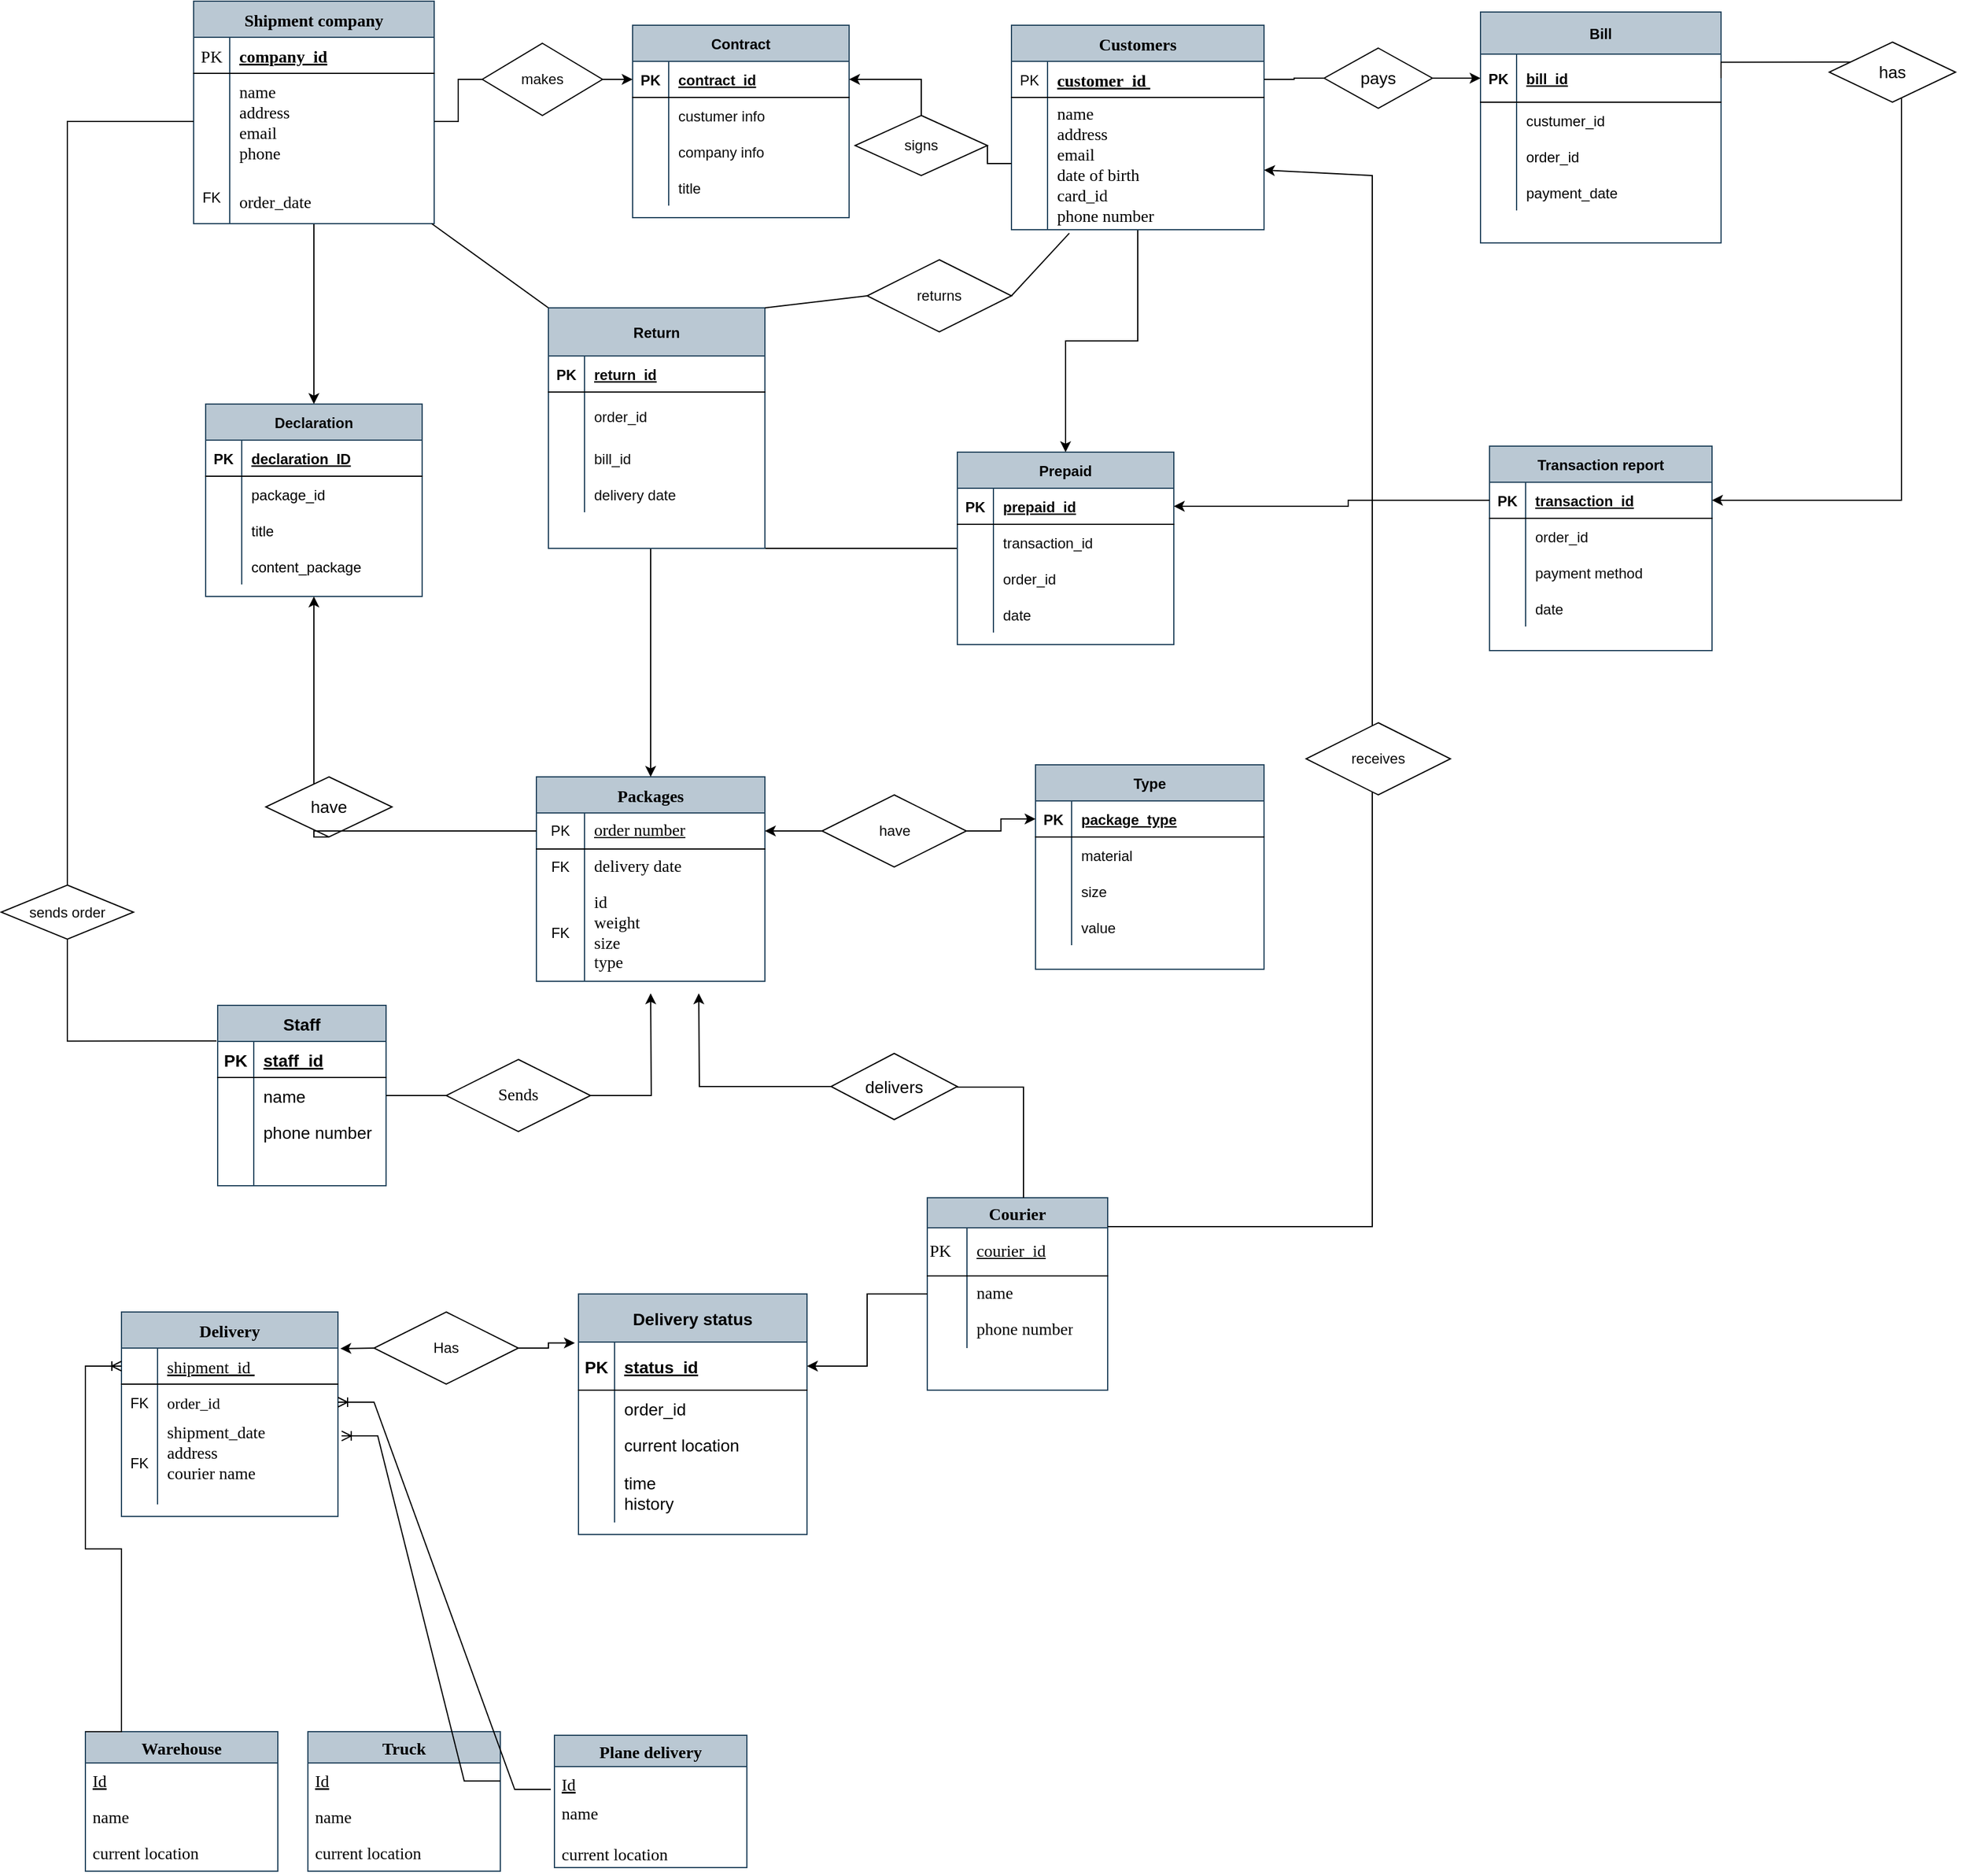 <mxfile version="15.5.9" type="github"><diagram id="R2lEEEUBdFMjLlhIrx00" name="Page-1"><mxGraphModel dx="2992" dy="1228" grid="1" gridSize="10" guides="1" tooltips="1" connect="1" arrows="1" fold="1" page="1" pageScale="1" pageWidth="1100" pageHeight="850" background="none" math="0" shadow="0" extFonts="Permanent Marker^https://fonts.googleapis.com/css?family=Permanent+Marker"><root><mxCell id="0"/><mxCell id="1" parent="0"/><mxCell id="2ecnJPpk0YEC4RH_o7Lj-169" style="edgeStyle=none;rounded=0;orthogonalLoop=1;jettySize=auto;html=1;entryX=0.5;entryY=0;entryDx=0;entryDy=0;fontColor=#0A0A0A;" edge="1" parent="1" source="C-vyLk0tnHw3VtMMgP7b-2" target="2ecnJPpk0YEC4RH_o7Lj-14"><mxGeometry relative="1" as="geometry"/></mxCell><mxCell id="C-vyLk0tnHw3VtMMgP7b-2" value="Shipment company" style="shape=table;startSize=30;container=1;collapsible=1;childLayout=tableLayout;fixedRows=1;rowLines=0;fontStyle=1;align=center;resizeLast=1;fillColor=#bac8d3;strokeColor=#23445d;fontFamily=Verdana;fontSize=14;rounded=0;" parent="1" vertex="1"><mxGeometry x="120" y="15" width="200" height="185" as="geometry"/></mxCell><mxCell id="C-vyLk0tnHw3VtMMgP7b-3" value="" style="shape=partialRectangle;collapsible=0;dropTarget=0;pointerEvents=0;fillColor=none;points=[[0,0.5],[1,0.5]];portConstraint=eastwest;top=0;left=0;right=0;bottom=1;rounded=1;" parent="C-vyLk0tnHw3VtMMgP7b-2" vertex="1"><mxGeometry y="30" width="200" height="30" as="geometry"/></mxCell><mxCell id="C-vyLk0tnHw3VtMMgP7b-4" value="PK" style="shape=partialRectangle;overflow=hidden;connectable=0;fillColor=none;top=0;left=0;bottom=0;right=0;fontStyle=0;fontFamily=Verdana;fontSize=14;rounded=1;" parent="C-vyLk0tnHw3VtMMgP7b-3" vertex="1"><mxGeometry width="30" height="30" as="geometry"><mxRectangle width="30" height="30" as="alternateBounds"/></mxGeometry></mxCell><mxCell id="C-vyLk0tnHw3VtMMgP7b-5" value="company_id" style="shape=partialRectangle;overflow=hidden;connectable=0;fillColor=none;top=0;left=0;bottom=0;right=0;align=left;spacingLeft=6;fontStyle=5;fontFamily=Verdana;fontSize=14;rounded=1;" parent="C-vyLk0tnHw3VtMMgP7b-3" vertex="1"><mxGeometry x="30" width="170" height="30" as="geometry"><mxRectangle width="170" height="30" as="alternateBounds"/></mxGeometry></mxCell><mxCell id="C-vyLk0tnHw3VtMMgP7b-6" value="" style="shape=partialRectangle;collapsible=0;dropTarget=0;pointerEvents=0;fillColor=none;points=[[0,0.5],[1,0.5]];portConstraint=eastwest;top=0;left=0;right=0;bottom=0;rounded=1;" parent="C-vyLk0tnHw3VtMMgP7b-2" vertex="1"><mxGeometry y="60" width="200" height="80" as="geometry"/></mxCell><mxCell id="C-vyLk0tnHw3VtMMgP7b-7" value="" style="shape=partialRectangle;overflow=hidden;connectable=0;fillColor=none;top=0;left=0;bottom=0;right=0;fontFamily=Verdana;fontSize=13;rounded=1;" parent="C-vyLk0tnHw3VtMMgP7b-6" vertex="1"><mxGeometry width="30" height="80" as="geometry"><mxRectangle width="30" height="80" as="alternateBounds"/></mxGeometry></mxCell><mxCell id="C-vyLk0tnHw3VtMMgP7b-8" value="name&#10;address&#10;email&#10;phone" style="shape=partialRectangle;overflow=hidden;connectable=0;fillColor=none;top=0;left=0;bottom=0;right=0;align=left;spacingLeft=6;fontFamily=Verdana;fontSize=14;rounded=1;" parent="C-vyLk0tnHw3VtMMgP7b-6" vertex="1"><mxGeometry x="30" width="170" height="80" as="geometry"><mxRectangle width="170" height="80" as="alternateBounds"/></mxGeometry></mxCell><mxCell id="C-vyLk0tnHw3VtMMgP7b-9" value="" style="shape=partialRectangle;collapsible=0;dropTarget=0;pointerEvents=0;fillColor=none;points=[[0,0.5],[1,0.5]];portConstraint=eastwest;top=0;left=0;right=0;bottom=0;rounded=1;" parent="C-vyLk0tnHw3VtMMgP7b-2" vertex="1"><mxGeometry y="140" width="200" height="45" as="geometry"/></mxCell><mxCell id="C-vyLk0tnHw3VtMMgP7b-10" value="FK" style="shape=partialRectangle;overflow=hidden;connectable=0;fillColor=none;top=0;left=0;bottom=0;right=0;rounded=1;" parent="C-vyLk0tnHw3VtMMgP7b-9" vertex="1"><mxGeometry width="30" height="45" as="geometry"><mxRectangle width="30" height="45" as="alternateBounds"/></mxGeometry></mxCell><mxCell id="C-vyLk0tnHw3VtMMgP7b-11" value="&#10;order_date&#10; " style="shape=partialRectangle;overflow=hidden;connectable=0;fillColor=none;top=0;left=0;bottom=0;right=0;align=left;spacingLeft=6;fontFamily=Verdana;fontSize=14;rounded=1;" parent="C-vyLk0tnHw3VtMMgP7b-9" vertex="1"><mxGeometry x="30" width="170" height="45" as="geometry"><mxRectangle width="170" height="45" as="alternateBounds"/></mxGeometry></mxCell><mxCell id="C-vyLk0tnHw3VtMMgP7b-13" value="Delivery" style="shape=table;startSize=30;container=1;collapsible=1;childLayout=tableLayout;fixedRows=1;rowLines=0;fontStyle=1;align=center;resizeLast=1;fillColor=#bac8d3;strokeColor=#23445d;fontFamily=Verdana;fontSize=14;rounded=0;" parent="1" vertex="1"><mxGeometry x="60" y="1105" width="180" height="170" as="geometry"/></mxCell><mxCell id="C-vyLk0tnHw3VtMMgP7b-14" value="" style="shape=partialRectangle;collapsible=0;dropTarget=0;pointerEvents=0;fillColor=none;points=[[0,0.5],[1,0.5]];portConstraint=eastwest;top=0;left=0;right=0;bottom=1;rounded=1;" parent="C-vyLk0tnHw3VtMMgP7b-13" vertex="1"><mxGeometry y="30" width="180" height="30" as="geometry"/></mxCell><mxCell id="C-vyLk0tnHw3VtMMgP7b-15" value="" style="shape=partialRectangle;overflow=hidden;connectable=0;fillColor=none;top=0;left=0;bottom=0;right=0;fontStyle=1;fontFamily=Verdana;fontSize=14;rounded=1;" parent="C-vyLk0tnHw3VtMMgP7b-14" vertex="1"><mxGeometry width="30" height="30" as="geometry"><mxRectangle width="30" height="30" as="alternateBounds"/></mxGeometry></mxCell><mxCell id="C-vyLk0tnHw3VtMMgP7b-16" value="shipment_id " style="shape=partialRectangle;overflow=hidden;connectable=0;fillColor=none;top=0;left=0;bottom=0;right=0;align=left;spacingLeft=6;fontStyle=4;fontFamily=Verdana;fontSize=14;rounded=1;" parent="C-vyLk0tnHw3VtMMgP7b-14" vertex="1"><mxGeometry x="30" width="150" height="30" as="geometry"><mxRectangle width="150" height="30" as="alternateBounds"/></mxGeometry></mxCell><mxCell id="C-vyLk0tnHw3VtMMgP7b-17" value="" style="shape=partialRectangle;collapsible=0;dropTarget=0;pointerEvents=0;fillColor=none;points=[[0,0.5],[1,0.5]];portConstraint=eastwest;top=0;left=0;right=0;bottom=0;rounded=1;" parent="C-vyLk0tnHw3VtMMgP7b-13" vertex="1"><mxGeometry y="60" width="180" height="30" as="geometry"/></mxCell><mxCell id="C-vyLk0tnHw3VtMMgP7b-18" value="FK" style="shape=partialRectangle;overflow=hidden;connectable=0;fillColor=none;top=0;left=0;bottom=0;right=0;rounded=1;" parent="C-vyLk0tnHw3VtMMgP7b-17" vertex="1"><mxGeometry width="30" height="30" as="geometry"><mxRectangle width="30" height="30" as="alternateBounds"/></mxGeometry></mxCell><mxCell id="C-vyLk0tnHw3VtMMgP7b-19" value="order_id " style="shape=partialRectangle;overflow=hidden;connectable=0;fillColor=none;top=0;left=0;bottom=0;right=0;align=left;spacingLeft=6;fontFamily=Verdana;fontSize=13;rounded=1;" parent="C-vyLk0tnHw3VtMMgP7b-17" vertex="1"><mxGeometry x="30" width="150" height="30" as="geometry"><mxRectangle width="150" height="30" as="alternateBounds"/></mxGeometry></mxCell><mxCell id="C-vyLk0tnHw3VtMMgP7b-20" value="" style="shape=partialRectangle;collapsible=0;dropTarget=0;pointerEvents=0;fillColor=none;points=[[0,0.5],[1,0.5]];portConstraint=eastwest;top=0;left=0;right=0;bottom=0;rounded=1;" parent="C-vyLk0tnHw3VtMMgP7b-13" vertex="1"><mxGeometry y="90" width="180" height="70" as="geometry"/></mxCell><mxCell id="C-vyLk0tnHw3VtMMgP7b-21" value="FK" style="shape=partialRectangle;overflow=hidden;connectable=0;fillColor=none;top=0;left=0;bottom=0;right=0;rounded=1;" parent="C-vyLk0tnHw3VtMMgP7b-20" vertex="1"><mxGeometry width="30" height="70" as="geometry"><mxRectangle width="30" height="70" as="alternateBounds"/></mxGeometry></mxCell><mxCell id="C-vyLk0tnHw3VtMMgP7b-22" value="shipment_date &#10;address&#10;courier name&#10;&#10;" style="shape=partialRectangle;overflow=hidden;connectable=0;fillColor=none;top=0;left=0;bottom=0;right=0;align=left;spacingLeft=6;fontFamily=Verdana;fontSize=14;rounded=1;" parent="C-vyLk0tnHw3VtMMgP7b-20" vertex="1"><mxGeometry x="30" width="150" height="70" as="geometry"><mxRectangle width="150" height="70" as="alternateBounds"/></mxGeometry></mxCell><mxCell id="2ecnJPpk0YEC4RH_o7Lj-142" style="edgeStyle=orthogonalEdgeStyle;rounded=0;orthogonalLoop=1;jettySize=auto;html=1;fontColor=#0A0A0A;" edge="1" parent="1" source="C-vyLk0tnHw3VtMMgP7b-23" target="2ecnJPpk0YEC4RH_o7Lj-114"><mxGeometry relative="1" as="geometry"/></mxCell><mxCell id="C-vyLk0tnHw3VtMMgP7b-23" value="Customers" style="shape=table;startSize=30;container=1;collapsible=1;childLayout=tableLayout;fixedRows=1;rowLines=0;fontStyle=1;align=center;resizeLast=1;fontFamily=Verdana;fontSize=14;fillColor=#bac8d3;strokeColor=#23445d;rounded=0;sketch=0;" parent="1" vertex="1"><mxGeometry x="800" y="35" width="210" height="170" as="geometry"/></mxCell><mxCell id="C-vyLk0tnHw3VtMMgP7b-24" value="" style="shape=partialRectangle;collapsible=0;dropTarget=0;pointerEvents=0;fillColor=none;points=[[0,0.5],[1,0.5]];portConstraint=eastwest;top=0;left=0;right=0;bottom=1;rounded=1;" parent="C-vyLk0tnHw3VtMMgP7b-23" vertex="1"><mxGeometry y="30" width="210" height="30" as="geometry"/></mxCell><mxCell id="C-vyLk0tnHw3VtMMgP7b-25" value="PK" style="shape=partialRectangle;overflow=hidden;connectable=0;fillColor=none;top=0;left=0;bottom=0;right=0;fontStyle=0;rounded=1;" parent="C-vyLk0tnHw3VtMMgP7b-24" vertex="1"><mxGeometry width="30" height="30" as="geometry"><mxRectangle width="30" height="30" as="alternateBounds"/></mxGeometry></mxCell><mxCell id="C-vyLk0tnHw3VtMMgP7b-26" value="customer_id " style="shape=partialRectangle;overflow=hidden;connectable=0;fillColor=none;top=0;left=0;bottom=0;right=0;align=left;spacingLeft=6;fontStyle=5;fontFamily=Verdana;fontSize=14;rounded=1;" parent="C-vyLk0tnHw3VtMMgP7b-24" vertex="1"><mxGeometry x="30" width="180" height="30" as="geometry"><mxRectangle width="180" height="30" as="alternateBounds"/></mxGeometry></mxCell><mxCell id="C-vyLk0tnHw3VtMMgP7b-27" value="" style="shape=partialRectangle;collapsible=0;dropTarget=0;pointerEvents=0;fillColor=none;points=[[0,0.5],[1,0.5]];portConstraint=eastwest;top=0;left=0;right=0;bottom=0;rounded=1;" parent="C-vyLk0tnHw3VtMMgP7b-23" vertex="1"><mxGeometry y="60" width="210" height="110" as="geometry"/></mxCell><mxCell id="C-vyLk0tnHw3VtMMgP7b-28" value="" style="shape=partialRectangle;overflow=hidden;connectable=0;fillColor=none;top=0;left=0;bottom=0;right=0;rounded=1;" parent="C-vyLk0tnHw3VtMMgP7b-27" vertex="1"><mxGeometry width="30" height="110" as="geometry"><mxRectangle width="30" height="110" as="alternateBounds"/></mxGeometry></mxCell><mxCell id="C-vyLk0tnHw3VtMMgP7b-29" value="name &#10;address&#10;email&#10;date of birth&#10;card_id&#10;phone number" style="shape=partialRectangle;overflow=hidden;connectable=0;fillColor=none;top=0;left=0;bottom=0;right=0;align=left;spacingLeft=6;fontFamily=Verdana;fontSize=14;rounded=1;" parent="C-vyLk0tnHw3VtMMgP7b-27" vertex="1"><mxGeometry x="30" width="180" height="110" as="geometry"><mxRectangle width="180" height="110" as="alternateBounds"/></mxGeometry></mxCell><mxCell id="_zSrM_tOOz1Z_hss7G8G-1" value="Packages" style="shape=table;startSize=30;container=1;collapsible=0;childLayout=tableLayout;fixedRows=1;rowLines=0;fontStyle=1;align=center;pointerEvents=1;fontFamily=Verdana;fontSize=14;fillColor=#bac8d3;strokeColor=#23445d;rounded=0;" parent="1" vertex="1"><mxGeometry x="405" y="660" width="190" height="170" as="geometry"/></mxCell><mxCell id="_zSrM_tOOz1Z_hss7G8G-2" value="" style="shape=partialRectangle;html=1;whiteSpace=wrap;collapsible=0;dropTarget=0;pointerEvents=1;fillColor=none;top=0;left=0;bottom=1;right=0;points=[[0,0.5],[1,0.5]];portConstraint=eastwest;rounded=1;" parent="_zSrM_tOOz1Z_hss7G8G-1" vertex="1"><mxGeometry y="30" width="190" height="30" as="geometry"/></mxCell><mxCell id="_zSrM_tOOz1Z_hss7G8G-3" value="PK" style="shape=partialRectangle;html=1;whiteSpace=wrap;connectable=0;fillColor=none;top=0;left=0;bottom=0;right=0;overflow=hidden;pointerEvents=1;rounded=1;" parent="_zSrM_tOOz1Z_hss7G8G-2" vertex="1"><mxGeometry width="40" height="30" as="geometry"><mxRectangle width="40" height="30" as="alternateBounds"/></mxGeometry></mxCell><mxCell id="_zSrM_tOOz1Z_hss7G8G-4" value="&lt;font face=&quot;Verdana&quot;&gt;&lt;span style=&quot;font-size: 14px&quot;&gt;&lt;u&gt;order number&lt;/u&gt;&lt;/span&gt;&lt;/font&gt;" style="shape=partialRectangle;html=1;whiteSpace=wrap;connectable=0;fillColor=none;top=0;left=0;bottom=0;right=0;align=left;spacingLeft=6;overflow=hidden;pointerEvents=1;rounded=1;" parent="_zSrM_tOOz1Z_hss7G8G-2" vertex="1"><mxGeometry x="40" width="150" height="30" as="geometry"><mxRectangle width="150" height="30" as="alternateBounds"/></mxGeometry></mxCell><mxCell id="_zSrM_tOOz1Z_hss7G8G-5" value="" style="shape=partialRectangle;html=1;whiteSpace=wrap;collapsible=0;dropTarget=0;pointerEvents=1;fillColor=none;top=0;left=0;bottom=0;right=0;points=[[0,0.5],[1,0.5]];portConstraint=eastwest;rounded=1;" parent="_zSrM_tOOz1Z_hss7G8G-1" vertex="1"><mxGeometry y="60" width="190" height="30" as="geometry"/></mxCell><mxCell id="_zSrM_tOOz1Z_hss7G8G-6" value="FK" style="shape=partialRectangle;html=1;whiteSpace=wrap;connectable=0;fillColor=none;top=0;left=0;bottom=0;right=0;overflow=hidden;pointerEvents=1;rounded=1;" parent="_zSrM_tOOz1Z_hss7G8G-5" vertex="1"><mxGeometry width="40" height="30" as="geometry"><mxRectangle width="40" height="30" as="alternateBounds"/></mxGeometry></mxCell><mxCell id="_zSrM_tOOz1Z_hss7G8G-7" value="&lt;font face=&quot;Verdana&quot;&gt;&lt;span style=&quot;font-size: 14px&quot;&gt;delivery date&lt;/span&gt;&lt;/font&gt;" style="shape=partialRectangle;html=1;whiteSpace=wrap;connectable=0;fillColor=none;top=0;left=0;bottom=0;right=0;align=left;spacingLeft=6;overflow=hidden;pointerEvents=1;rounded=1;" parent="_zSrM_tOOz1Z_hss7G8G-5" vertex="1"><mxGeometry x="40" width="150" height="30" as="geometry"><mxRectangle width="150" height="30" as="alternateBounds"/></mxGeometry></mxCell><mxCell id="_zSrM_tOOz1Z_hss7G8G-8" value="" style="shape=partialRectangle;html=1;whiteSpace=wrap;collapsible=0;dropTarget=0;pointerEvents=1;fillColor=none;top=0;left=0;bottom=0;right=0;points=[[0,0.5],[1,0.5]];portConstraint=eastwest;rounded=1;" parent="_zSrM_tOOz1Z_hss7G8G-1" vertex="1"><mxGeometry y="90" width="190" height="80" as="geometry"/></mxCell><mxCell id="_zSrM_tOOz1Z_hss7G8G-9" value="FK" style="shape=partialRectangle;html=1;whiteSpace=wrap;connectable=0;fillColor=none;top=0;left=0;bottom=0;right=0;overflow=hidden;pointerEvents=1;rounded=1;" parent="_zSrM_tOOz1Z_hss7G8G-8" vertex="1"><mxGeometry width="40" height="80" as="geometry"><mxRectangle width="40" height="80" as="alternateBounds"/></mxGeometry></mxCell><mxCell id="_zSrM_tOOz1Z_hss7G8G-10" value="&lt;font face=&quot;Verdana&quot; style=&quot;font-size: 14px&quot;&gt;id&lt;br&gt;weight&lt;br&gt;size&lt;br&gt;type&lt;br&gt;&lt;/font&gt;" style="shape=partialRectangle;html=1;whiteSpace=wrap;connectable=0;fillColor=none;top=0;left=0;bottom=0;right=0;align=left;spacingLeft=6;overflow=hidden;pointerEvents=1;rounded=1;" parent="_zSrM_tOOz1Z_hss7G8G-8" vertex="1"><mxGeometry x="40" width="150" height="80" as="geometry"><mxRectangle width="150" height="80" as="alternateBounds"/></mxGeometry></mxCell><mxCell id="_zSrM_tOOz1Z_hss7G8G-26" value="&lt;br&gt;" style="text;html=1;align=center;verticalAlign=middle;resizable=0;points=[];autosize=1;strokeColor=none;fillColor=none;fontSize=14;fontFamily=Verdana;rounded=1;" parent="1" vertex="1"><mxGeometry x="355" y="565" width="20" height="20" as="geometry"/></mxCell><mxCell id="_zSrM_tOOz1Z_hss7G8G-28" value="Courier" style="shape=table;startSize=25;container=1;collapsible=0;childLayout=tableLayout;fixedRows=1;rowLines=0;fontStyle=1;align=center;pointerEvents=1;fontFamily=Verdana;fontSize=14;fillColor=#bac8d3;strokeColor=#23445d;rounded=0;" parent="1" vertex="1"><mxGeometry x="730" y="1010" width="150" height="160" as="geometry"/></mxCell><mxCell id="_zSrM_tOOz1Z_hss7G8G-29" value="" style="shape=partialRectangle;html=1;whiteSpace=wrap;collapsible=0;dropTarget=0;pointerEvents=1;fillColor=none;top=0;left=0;bottom=1;right=0;points=[[0,0.5],[1,0.5]];portConstraint=eastwest;fontFamily=Verdana;fontSize=14;align=left;rounded=1;" parent="_zSrM_tOOz1Z_hss7G8G-28" vertex="1"><mxGeometry y="25" width="150" height="40" as="geometry"/></mxCell><mxCell id="_zSrM_tOOz1Z_hss7G8G-30" value="PK" style="shape=partialRectangle;html=1;whiteSpace=wrap;connectable=0;fillColor=none;top=0;left=0;bottom=0;right=0;overflow=hidden;pointerEvents=1;fontFamily=Verdana;fontSize=14;align=left;rounded=1;" parent="_zSrM_tOOz1Z_hss7G8G-29" vertex="1"><mxGeometry width="33" height="40" as="geometry"><mxRectangle width="33" height="40" as="alternateBounds"/></mxGeometry></mxCell><mxCell id="_zSrM_tOOz1Z_hss7G8G-31" value="&lt;u&gt;courier_id&lt;/u&gt;" style="shape=partialRectangle;html=1;whiteSpace=wrap;connectable=0;fillColor=none;top=0;left=0;bottom=0;right=0;align=left;spacingLeft=6;overflow=hidden;pointerEvents=1;fontFamily=Verdana;fontSize=14;rounded=1;" parent="_zSrM_tOOz1Z_hss7G8G-29" vertex="1"><mxGeometry x="33" width="117" height="40" as="geometry"><mxRectangle width="117" height="40" as="alternateBounds"/></mxGeometry></mxCell><mxCell id="_zSrM_tOOz1Z_hss7G8G-32" value="" style="shape=partialRectangle;html=1;whiteSpace=wrap;collapsible=0;dropTarget=0;pointerEvents=1;fillColor=none;top=0;left=0;bottom=0;right=0;points=[[0,0.5],[1,0.5]];portConstraint=eastwest;fontFamily=Verdana;fontSize=14;align=left;rounded=1;" parent="_zSrM_tOOz1Z_hss7G8G-28" vertex="1"><mxGeometry y="65" width="150" height="30" as="geometry"/></mxCell><mxCell id="_zSrM_tOOz1Z_hss7G8G-33" value="" style="shape=partialRectangle;html=1;whiteSpace=wrap;connectable=0;fillColor=none;top=0;left=0;bottom=0;right=0;overflow=hidden;pointerEvents=1;fontFamily=Verdana;fontSize=14;align=left;rounded=1;" parent="_zSrM_tOOz1Z_hss7G8G-32" vertex="1"><mxGeometry width="33" height="30" as="geometry"><mxRectangle width="33" height="30" as="alternateBounds"/></mxGeometry></mxCell><mxCell id="_zSrM_tOOz1Z_hss7G8G-34" value="name" style="shape=partialRectangle;html=1;whiteSpace=wrap;connectable=0;fillColor=none;top=0;left=0;bottom=0;right=0;align=left;spacingLeft=6;overflow=hidden;pointerEvents=1;fontFamily=Verdana;fontSize=14;rounded=1;" parent="_zSrM_tOOz1Z_hss7G8G-32" vertex="1"><mxGeometry x="33" width="117" height="30" as="geometry"><mxRectangle width="117" height="30" as="alternateBounds"/></mxGeometry></mxCell><mxCell id="_zSrM_tOOz1Z_hss7G8G-35" value="" style="shape=partialRectangle;html=1;whiteSpace=wrap;collapsible=0;dropTarget=0;pointerEvents=1;fillColor=none;top=0;left=0;bottom=0;right=0;points=[[0,0.5],[1,0.5]];portConstraint=eastwest;fontFamily=Verdana;fontSize=14;align=left;rounded=1;" parent="_zSrM_tOOz1Z_hss7G8G-28" vertex="1"><mxGeometry y="95" width="150" height="30" as="geometry"/></mxCell><mxCell id="_zSrM_tOOz1Z_hss7G8G-36" value="" style="shape=partialRectangle;html=1;whiteSpace=wrap;connectable=0;fillColor=none;top=0;left=0;bottom=0;right=0;overflow=hidden;pointerEvents=1;fontFamily=Verdana;fontSize=14;align=left;rounded=1;" parent="_zSrM_tOOz1Z_hss7G8G-35" vertex="1"><mxGeometry width="33" height="30" as="geometry"><mxRectangle width="33" height="30" as="alternateBounds"/></mxGeometry></mxCell><mxCell id="_zSrM_tOOz1Z_hss7G8G-37" value="phone number" style="shape=partialRectangle;html=1;whiteSpace=wrap;connectable=0;fillColor=none;top=0;left=0;bottom=0;right=0;align=left;spacingLeft=6;overflow=hidden;pointerEvents=1;fontFamily=Verdana;fontSize=14;rounded=1;" parent="_zSrM_tOOz1Z_hss7G8G-35" vertex="1"><mxGeometry x="33" width="117" height="30" as="geometry"><mxRectangle width="117" height="30" as="alternateBounds"/></mxGeometry></mxCell><mxCell id="_zSrM_tOOz1Z_hss7G8G-65" value="Plane delivery" style="swimlane;fontStyle=1;childLayout=stackLayout;horizontal=1;startSize=26;horizontalStack=0;resizeParent=1;resizeParentMax=0;resizeLast=0;collapsible=1;marginBottom=0;align=center;fontSize=14;fontFamily=Verdana;fillColor=#bac8d3;strokeColor=#23445d;rounded=0;swimlaneLine=1;" parent="1" vertex="1"><mxGeometry x="420" y="1457" width="160" height="110" as="geometry"/></mxCell><mxCell id="_zSrM_tOOz1Z_hss7G8G-66" value="Id" style="text;strokeColor=none;fillColor=none;spacingLeft=4;spacingRight=4;overflow=hidden;rotatable=0;points=[[0,0.5],[1,0.5]];portConstraint=eastwest;fontSize=14;fontFamily=Verdana;align=left;rounded=1;fontStyle=4" parent="_zSrM_tOOz1Z_hss7G8G-65" vertex="1"><mxGeometry y="26" width="160" height="24" as="geometry"/></mxCell><mxCell id="_zSrM_tOOz1Z_hss7G8G-67" value="name&#10;&#10;current location" style="text;strokeColor=none;fillColor=none;spacingLeft=4;spacingRight=4;overflow=hidden;rotatable=0;points=[[0,0.5],[1,0.5]];portConstraint=eastwest;fontSize=14;fontFamily=Verdana;align=left;rounded=1;" parent="_zSrM_tOOz1Z_hss7G8G-65" vertex="1"><mxGeometry y="50" width="160" height="60" as="geometry"/></mxCell><mxCell id="_zSrM_tOOz1Z_hss7G8G-69" value="Truck" style="swimlane;fontStyle=1;childLayout=stackLayout;horizontal=1;startSize=26;horizontalStack=0;resizeParent=1;resizeParentMax=0;resizeLast=0;collapsible=1;marginBottom=0;align=center;fontSize=14;fontFamily=Verdana;fillColor=#bac8d3;strokeColor=#23445d;rounded=0;" parent="1" vertex="1"><mxGeometry x="215" y="1454" width="160" height="116" as="geometry"/></mxCell><mxCell id="_zSrM_tOOz1Z_hss7G8G-72" value="Id" style="text;strokeColor=none;fillColor=none;spacingLeft=4;spacingRight=4;overflow=hidden;rotatable=0;points=[[0,0.5],[1,0.5]];portConstraint=eastwest;fontSize=14;fontFamily=Verdana;align=left;rounded=1;fontStyle=4" parent="_zSrM_tOOz1Z_hss7G8G-69" vertex="1"><mxGeometry y="26" width="160" height="30" as="geometry"/></mxCell><mxCell id="_zSrM_tOOz1Z_hss7G8G-71" value="name" style="text;strokeColor=none;fillColor=none;spacingLeft=4;spacingRight=4;overflow=hidden;rotatable=0;points=[[0,0.5],[1,0.5]];portConstraint=eastwest;fontSize=14;fontFamily=Verdana;align=left;rounded=1;" parent="_zSrM_tOOz1Z_hss7G8G-69" vertex="1"><mxGeometry y="56" width="160" height="30" as="geometry"/></mxCell><mxCell id="_zSrM_tOOz1Z_hss7G8G-70" value="current location" style="text;strokeColor=none;fillColor=none;spacingLeft=4;spacingRight=4;overflow=hidden;rotatable=0;points=[[0,0.5],[1,0.5]];portConstraint=eastwest;fontSize=14;fontFamily=Verdana;align=left;rounded=1;" parent="_zSrM_tOOz1Z_hss7G8G-69" vertex="1"><mxGeometry y="86" width="160" height="30" as="geometry"/></mxCell><mxCell id="_zSrM_tOOz1Z_hss7G8G-73" value="Warehouse" style="swimlane;fontStyle=1;childLayout=stackLayout;horizontal=1;startSize=26;horizontalStack=0;resizeParent=1;resizeParentMax=0;resizeLast=0;collapsible=1;marginBottom=0;align=center;fontSize=14;fontFamily=Verdana;fillColor=#bac8d3;strokeColor=#23445d;rounded=0;" parent="1" vertex="1"><mxGeometry x="30" y="1454" width="160" height="116" as="geometry"/></mxCell><mxCell id="_zSrM_tOOz1Z_hss7G8G-74" value="Id" style="text;strokeColor=none;fillColor=none;spacingLeft=4;spacingRight=4;overflow=hidden;rotatable=0;points=[[0,0.5],[1,0.5]];portConstraint=eastwest;fontSize=14;fontFamily=Verdana;align=left;rounded=1;fontStyle=4" parent="_zSrM_tOOz1Z_hss7G8G-73" vertex="1"><mxGeometry y="26" width="160" height="30" as="geometry"/></mxCell><mxCell id="_zSrM_tOOz1Z_hss7G8G-75" value="name" style="text;strokeColor=none;fillColor=none;spacingLeft=4;spacingRight=4;overflow=hidden;rotatable=0;points=[[0,0.5],[1,0.5]];portConstraint=eastwest;fontSize=14;fontFamily=Verdana;align=left;rounded=1;" parent="_zSrM_tOOz1Z_hss7G8G-73" vertex="1"><mxGeometry y="56" width="160" height="30" as="geometry"/></mxCell><mxCell id="_zSrM_tOOz1Z_hss7G8G-76" value="current location" style="text;strokeColor=none;fillColor=none;spacingLeft=4;spacingRight=4;overflow=hidden;rotatable=0;points=[[0,0.5],[1,0.5]];portConstraint=eastwest;fontSize=14;fontFamily=Verdana;align=left;rounded=1;" parent="_zSrM_tOOz1Z_hss7G8G-73" vertex="1"><mxGeometry y="86" width="160" height="30" as="geometry"/></mxCell><mxCell id="8MdKcx37M3TQIIV3EagU-9" value="Delivery status" style="shape=table;startSize=40;container=1;collapsible=1;childLayout=tableLayout;fixedRows=1;rowLines=0;fontStyle=1;align=center;resizeLast=1;rounded=0;sketch=0;fontSize=14;fillColor=#bac8d3;strokeColor=#23445d;" parent="1" vertex="1"><mxGeometry x="440" y="1090" width="190" height="200" as="geometry"/></mxCell><mxCell id="8MdKcx37M3TQIIV3EagU-10" value="" style="shape=partialRectangle;collapsible=0;dropTarget=0;pointerEvents=0;fillColor=none;top=0;left=0;bottom=1;right=0;points=[[0,0.5],[1,0.5]];portConstraint=eastwest;rounded=0;sketch=0;fontSize=14;" parent="8MdKcx37M3TQIIV3EagU-9" vertex="1"><mxGeometry y="40" width="190" height="40" as="geometry"/></mxCell><mxCell id="8MdKcx37M3TQIIV3EagU-11" value="PK" style="shape=partialRectangle;connectable=0;fillColor=none;top=0;left=0;bottom=0;right=0;fontStyle=1;overflow=hidden;rounded=0;sketch=0;fontSize=14;" parent="8MdKcx37M3TQIIV3EagU-10" vertex="1"><mxGeometry width="30" height="40" as="geometry"><mxRectangle width="30" height="40" as="alternateBounds"/></mxGeometry></mxCell><mxCell id="8MdKcx37M3TQIIV3EagU-12" value="status_id" style="shape=partialRectangle;connectable=0;fillColor=none;top=0;left=0;bottom=0;right=0;align=left;spacingLeft=6;fontStyle=5;overflow=hidden;rounded=0;sketch=0;fontSize=14;" parent="8MdKcx37M3TQIIV3EagU-10" vertex="1"><mxGeometry x="30" width="160" height="40" as="geometry"><mxRectangle width="160" height="40" as="alternateBounds"/></mxGeometry></mxCell><mxCell id="8MdKcx37M3TQIIV3EagU-13" value="" style="shape=partialRectangle;collapsible=0;dropTarget=0;pointerEvents=0;fillColor=none;top=0;left=0;bottom=0;right=0;points=[[0,0.5],[1,0.5]];portConstraint=eastwest;rounded=0;sketch=0;fontSize=14;" parent="8MdKcx37M3TQIIV3EagU-9" vertex="1"><mxGeometry y="80" width="190" height="30" as="geometry"/></mxCell><mxCell id="8MdKcx37M3TQIIV3EagU-14" value="" style="shape=partialRectangle;connectable=0;fillColor=none;top=0;left=0;bottom=0;right=0;editable=1;overflow=hidden;rounded=0;sketch=0;fontSize=14;" parent="8MdKcx37M3TQIIV3EagU-13" vertex="1"><mxGeometry width="30" height="30" as="geometry"><mxRectangle width="30" height="30" as="alternateBounds"/></mxGeometry></mxCell><mxCell id="8MdKcx37M3TQIIV3EagU-15" value="order_id" style="shape=partialRectangle;connectable=0;fillColor=none;top=0;left=0;bottom=0;right=0;align=left;spacingLeft=6;overflow=hidden;rounded=0;sketch=0;fontSize=14;" parent="8MdKcx37M3TQIIV3EagU-13" vertex="1"><mxGeometry x="30" width="160" height="30" as="geometry"><mxRectangle width="160" height="30" as="alternateBounds"/></mxGeometry></mxCell><mxCell id="8MdKcx37M3TQIIV3EagU-16" value="" style="shape=partialRectangle;collapsible=0;dropTarget=0;pointerEvents=0;fillColor=none;top=0;left=0;bottom=0;right=0;points=[[0,0.5],[1,0.5]];portConstraint=eastwest;rounded=0;sketch=0;fontSize=14;" parent="8MdKcx37M3TQIIV3EagU-9" vertex="1"><mxGeometry y="110" width="190" height="30" as="geometry"/></mxCell><mxCell id="8MdKcx37M3TQIIV3EagU-17" value="" style="shape=partialRectangle;connectable=0;fillColor=none;top=0;left=0;bottom=0;right=0;editable=1;overflow=hidden;rounded=0;sketch=0;fontSize=14;" parent="8MdKcx37M3TQIIV3EagU-16" vertex="1"><mxGeometry width="30" height="30" as="geometry"><mxRectangle width="30" height="30" as="alternateBounds"/></mxGeometry></mxCell><mxCell id="8MdKcx37M3TQIIV3EagU-18" value="current location" style="shape=partialRectangle;connectable=0;fillColor=none;top=0;left=0;bottom=0;right=0;align=left;spacingLeft=6;overflow=hidden;rounded=0;sketch=0;fontSize=14;" parent="8MdKcx37M3TQIIV3EagU-16" vertex="1"><mxGeometry x="30" width="160" height="30" as="geometry"><mxRectangle width="160" height="30" as="alternateBounds"/></mxGeometry></mxCell><mxCell id="8MdKcx37M3TQIIV3EagU-19" value="" style="shape=partialRectangle;collapsible=0;dropTarget=0;pointerEvents=0;fillColor=none;top=0;left=0;bottom=0;right=0;points=[[0,0.5],[1,0.5]];portConstraint=eastwest;rounded=0;sketch=0;fontSize=14;" parent="8MdKcx37M3TQIIV3EagU-9" vertex="1"><mxGeometry y="140" width="190" height="50" as="geometry"/></mxCell><mxCell id="8MdKcx37M3TQIIV3EagU-20" value="" style="shape=partialRectangle;connectable=0;fillColor=none;top=0;left=0;bottom=0;right=0;editable=1;overflow=hidden;rounded=0;sketch=0;fontSize=14;" parent="8MdKcx37M3TQIIV3EagU-19" vertex="1"><mxGeometry width="30" height="50" as="geometry"><mxRectangle width="30" height="50" as="alternateBounds"/></mxGeometry></mxCell><mxCell id="8MdKcx37M3TQIIV3EagU-21" value="time &#10;history" style="shape=partialRectangle;connectable=0;fillColor=none;top=0;left=0;bottom=0;right=0;align=left;spacingLeft=6;overflow=hidden;rounded=0;sketch=0;fontSize=14;" parent="8MdKcx37M3TQIIV3EagU-19" vertex="1"><mxGeometry x="30" width="160" height="50" as="geometry"><mxRectangle width="160" height="50" as="alternateBounds"/></mxGeometry></mxCell><mxCell id="8MdKcx37M3TQIIV3EagU-40" value="Staff" style="shape=table;startSize=30;container=1;collapsible=1;childLayout=tableLayout;fixedRows=1;rowLines=0;fontStyle=1;align=center;resizeLast=1;rounded=0;sketch=0;fontSize=14;fillColor=#bac8d3;strokeColor=#23445d;" parent="1" vertex="1"><mxGeometry x="140" y="850" width="140" height="150" as="geometry"/></mxCell><mxCell id="8MdKcx37M3TQIIV3EagU-41" value="" style="shape=partialRectangle;collapsible=0;dropTarget=0;pointerEvents=0;fillColor=none;top=0;left=0;bottom=1;right=0;points=[[0,0.5],[1,0.5]];portConstraint=eastwest;rounded=0;sketch=0;fontSize=14;" parent="8MdKcx37M3TQIIV3EagU-40" vertex="1"><mxGeometry y="30" width="140" height="30" as="geometry"/></mxCell><mxCell id="8MdKcx37M3TQIIV3EagU-42" value="PK" style="shape=partialRectangle;connectable=0;fillColor=none;top=0;left=0;bottom=0;right=0;fontStyle=1;overflow=hidden;rounded=0;sketch=0;fontSize=14;" parent="8MdKcx37M3TQIIV3EagU-41" vertex="1"><mxGeometry width="30" height="30" as="geometry"><mxRectangle width="30" height="30" as="alternateBounds"/></mxGeometry></mxCell><mxCell id="8MdKcx37M3TQIIV3EagU-43" value="staff_id" style="shape=partialRectangle;connectable=0;fillColor=none;top=0;left=0;bottom=0;right=0;align=left;spacingLeft=6;fontStyle=5;overflow=hidden;rounded=0;sketch=0;fontSize=14;" parent="8MdKcx37M3TQIIV3EagU-41" vertex="1"><mxGeometry x="30" width="110" height="30" as="geometry"><mxRectangle width="110" height="30" as="alternateBounds"/></mxGeometry></mxCell><mxCell id="8MdKcx37M3TQIIV3EagU-44" value="" style="shape=partialRectangle;collapsible=0;dropTarget=0;pointerEvents=0;fillColor=none;top=0;left=0;bottom=0;right=0;points=[[0,0.5],[1,0.5]];portConstraint=eastwest;rounded=0;sketch=0;fontSize=14;" parent="8MdKcx37M3TQIIV3EagU-40" vertex="1"><mxGeometry y="60" width="140" height="30" as="geometry"/></mxCell><mxCell id="8MdKcx37M3TQIIV3EagU-45" value="" style="shape=partialRectangle;connectable=0;fillColor=none;top=0;left=0;bottom=0;right=0;editable=1;overflow=hidden;rounded=0;sketch=0;fontSize=14;" parent="8MdKcx37M3TQIIV3EagU-44" vertex="1"><mxGeometry width="30" height="30" as="geometry"><mxRectangle width="30" height="30" as="alternateBounds"/></mxGeometry></mxCell><mxCell id="8MdKcx37M3TQIIV3EagU-46" value="name" style="shape=partialRectangle;connectable=0;fillColor=none;top=0;left=0;bottom=0;right=0;align=left;spacingLeft=6;overflow=hidden;rounded=0;sketch=0;fontSize=14;" parent="8MdKcx37M3TQIIV3EagU-44" vertex="1"><mxGeometry x="30" width="110" height="30" as="geometry"><mxRectangle width="110" height="30" as="alternateBounds"/></mxGeometry></mxCell><mxCell id="8MdKcx37M3TQIIV3EagU-47" value="" style="shape=partialRectangle;collapsible=0;dropTarget=0;pointerEvents=0;fillColor=none;top=0;left=0;bottom=0;right=0;points=[[0,0.5],[1,0.5]];portConstraint=eastwest;rounded=0;sketch=0;fontSize=14;" parent="8MdKcx37M3TQIIV3EagU-40" vertex="1"><mxGeometry y="90" width="140" height="30" as="geometry"/></mxCell><mxCell id="8MdKcx37M3TQIIV3EagU-48" value="" style="shape=partialRectangle;connectable=0;fillColor=none;top=0;left=0;bottom=0;right=0;editable=1;overflow=hidden;rounded=0;sketch=0;fontSize=14;" parent="8MdKcx37M3TQIIV3EagU-47" vertex="1"><mxGeometry width="30" height="30" as="geometry"><mxRectangle width="30" height="30" as="alternateBounds"/></mxGeometry></mxCell><mxCell id="8MdKcx37M3TQIIV3EagU-49" value="phone number" style="shape=partialRectangle;connectable=0;fillColor=none;top=0;left=0;bottom=0;right=0;align=left;spacingLeft=6;overflow=hidden;rounded=0;sketch=0;fontSize=14;" parent="8MdKcx37M3TQIIV3EagU-47" vertex="1"><mxGeometry x="30" width="110" height="30" as="geometry"><mxRectangle width="110" height="30" as="alternateBounds"/></mxGeometry></mxCell><mxCell id="8MdKcx37M3TQIIV3EagU-50" value="" style="shape=partialRectangle;collapsible=0;dropTarget=0;pointerEvents=0;fillColor=none;top=0;left=0;bottom=0;right=0;points=[[0,0.5],[1,0.5]];portConstraint=eastwest;rounded=0;sketch=0;fontSize=14;" parent="8MdKcx37M3TQIIV3EagU-40" vertex="1"><mxGeometry y="120" width="140" height="30" as="geometry"/></mxCell><mxCell id="8MdKcx37M3TQIIV3EagU-51" value="" style="shape=partialRectangle;connectable=0;fillColor=none;top=0;left=0;bottom=0;right=0;editable=1;overflow=hidden;rounded=0;sketch=0;fontSize=14;" parent="8MdKcx37M3TQIIV3EagU-50" vertex="1"><mxGeometry width="30" height="30" as="geometry"><mxRectangle width="30" height="30" as="alternateBounds"/></mxGeometry></mxCell><mxCell id="8MdKcx37M3TQIIV3EagU-52" value="" style="shape=partialRectangle;connectable=0;fillColor=none;top=0;left=0;bottom=0;right=0;align=left;spacingLeft=6;overflow=hidden;rounded=0;sketch=0;fontSize=14;" parent="8MdKcx37M3TQIIV3EagU-50" vertex="1"><mxGeometry x="30" width="110" height="30" as="geometry"><mxRectangle width="110" height="30" as="alternateBounds"/></mxGeometry></mxCell><mxCell id="2ecnJPpk0YEC4RH_o7Lj-1" value="Bill" style="shape=table;startSize=35;container=1;collapsible=1;childLayout=tableLayout;fixedRows=1;rowLines=0;fontStyle=1;align=center;resizeLast=1;fillColor=#bac8d3;strokeColor=#23445d;" vertex="1" parent="1"><mxGeometry x="1190" y="24" width="200" height="192" as="geometry"/></mxCell><mxCell id="2ecnJPpk0YEC4RH_o7Lj-2" value="" style="shape=partialRectangle;collapsible=0;dropTarget=0;pointerEvents=0;fillColor=none;top=0;left=0;bottom=1;right=0;points=[[0,0.5],[1,0.5]];portConstraint=eastwest;" vertex="1" parent="2ecnJPpk0YEC4RH_o7Lj-1"><mxGeometry y="35" width="200" height="40" as="geometry"/></mxCell><mxCell id="2ecnJPpk0YEC4RH_o7Lj-3" value="PK" style="shape=partialRectangle;connectable=0;fillColor=none;top=0;left=0;bottom=0;right=0;fontStyle=1;overflow=hidden;" vertex="1" parent="2ecnJPpk0YEC4RH_o7Lj-2"><mxGeometry width="30" height="40" as="geometry"><mxRectangle width="30" height="40" as="alternateBounds"/></mxGeometry></mxCell><mxCell id="2ecnJPpk0YEC4RH_o7Lj-4" value="bill_id" style="shape=partialRectangle;connectable=0;fillColor=none;top=0;left=0;bottom=0;right=0;align=left;spacingLeft=6;fontStyle=5;overflow=hidden;" vertex="1" parent="2ecnJPpk0YEC4RH_o7Lj-2"><mxGeometry x="30" width="170" height="40" as="geometry"><mxRectangle width="170" height="40" as="alternateBounds"/></mxGeometry></mxCell><mxCell id="2ecnJPpk0YEC4RH_o7Lj-5" value="" style="shape=partialRectangle;collapsible=0;dropTarget=0;pointerEvents=0;fillColor=none;top=0;left=0;bottom=0;right=0;points=[[0,0.5],[1,0.5]];portConstraint=eastwest;" vertex="1" parent="2ecnJPpk0YEC4RH_o7Lj-1"><mxGeometry y="75" width="200" height="30" as="geometry"/></mxCell><mxCell id="2ecnJPpk0YEC4RH_o7Lj-6" value="" style="shape=partialRectangle;connectable=0;fillColor=none;top=0;left=0;bottom=0;right=0;editable=1;overflow=hidden;" vertex="1" parent="2ecnJPpk0YEC4RH_o7Lj-5"><mxGeometry width="30" height="30" as="geometry"><mxRectangle width="30" height="30" as="alternateBounds"/></mxGeometry></mxCell><mxCell id="2ecnJPpk0YEC4RH_o7Lj-7" value="custumer_id" style="shape=partialRectangle;connectable=0;fillColor=none;top=0;left=0;bottom=0;right=0;align=left;spacingLeft=6;overflow=hidden;" vertex="1" parent="2ecnJPpk0YEC4RH_o7Lj-5"><mxGeometry x="30" width="170" height="30" as="geometry"><mxRectangle width="170" height="30" as="alternateBounds"/></mxGeometry></mxCell><mxCell id="2ecnJPpk0YEC4RH_o7Lj-8" value="" style="shape=partialRectangle;collapsible=0;dropTarget=0;pointerEvents=0;fillColor=none;top=0;left=0;bottom=0;right=0;points=[[0,0.5],[1,0.5]];portConstraint=eastwest;" vertex="1" parent="2ecnJPpk0YEC4RH_o7Lj-1"><mxGeometry y="105" width="200" height="30" as="geometry"/></mxCell><mxCell id="2ecnJPpk0YEC4RH_o7Lj-9" value="" style="shape=partialRectangle;connectable=0;fillColor=none;top=0;left=0;bottom=0;right=0;editable=1;overflow=hidden;" vertex="1" parent="2ecnJPpk0YEC4RH_o7Lj-8"><mxGeometry width="30" height="30" as="geometry"><mxRectangle width="30" height="30" as="alternateBounds"/></mxGeometry></mxCell><mxCell id="2ecnJPpk0YEC4RH_o7Lj-10" value="order_id" style="shape=partialRectangle;connectable=0;fillColor=none;top=0;left=0;bottom=0;right=0;align=left;spacingLeft=6;overflow=hidden;" vertex="1" parent="2ecnJPpk0YEC4RH_o7Lj-8"><mxGeometry x="30" width="170" height="30" as="geometry"><mxRectangle width="170" height="30" as="alternateBounds"/></mxGeometry></mxCell><mxCell id="2ecnJPpk0YEC4RH_o7Lj-11" value="" style="shape=partialRectangle;collapsible=0;dropTarget=0;pointerEvents=0;fillColor=none;top=0;left=0;bottom=0;right=0;points=[[0,0.5],[1,0.5]];portConstraint=eastwest;" vertex="1" parent="2ecnJPpk0YEC4RH_o7Lj-1"><mxGeometry y="135" width="200" height="30" as="geometry"/></mxCell><mxCell id="2ecnJPpk0YEC4RH_o7Lj-12" value="" style="shape=partialRectangle;connectable=0;fillColor=none;top=0;left=0;bottom=0;right=0;editable=1;overflow=hidden;" vertex="1" parent="2ecnJPpk0YEC4RH_o7Lj-11"><mxGeometry width="30" height="30" as="geometry"><mxRectangle width="30" height="30" as="alternateBounds"/></mxGeometry></mxCell><mxCell id="2ecnJPpk0YEC4RH_o7Lj-13" value="payment_date" style="shape=partialRectangle;connectable=0;fillColor=none;top=0;left=0;bottom=0;right=0;align=left;spacingLeft=6;overflow=hidden;" vertex="1" parent="2ecnJPpk0YEC4RH_o7Lj-11"><mxGeometry x="30" width="170" height="30" as="geometry"><mxRectangle width="170" height="30" as="alternateBounds"/></mxGeometry></mxCell><mxCell id="2ecnJPpk0YEC4RH_o7Lj-14" value="Declaration" style="shape=table;startSize=30;container=1;collapsible=1;childLayout=tableLayout;fixedRows=1;rowLines=0;fontStyle=1;align=center;resizeLast=1;fillColor=#bac8d3;strokeColor=#23445d;fontColor=#0A0A0A;" vertex="1" parent="1"><mxGeometry x="130" y="350" width="180" height="160" as="geometry"/></mxCell><mxCell id="2ecnJPpk0YEC4RH_o7Lj-15" value="" style="shape=partialRectangle;collapsible=0;dropTarget=0;pointerEvents=0;fillColor=none;top=0;left=0;bottom=1;right=0;points=[[0,0.5],[1,0.5]];portConstraint=eastwest;" vertex="1" parent="2ecnJPpk0YEC4RH_o7Lj-14"><mxGeometry y="30" width="180" height="30" as="geometry"/></mxCell><mxCell id="2ecnJPpk0YEC4RH_o7Lj-16" value="PK" style="shape=partialRectangle;connectable=0;fillColor=none;top=0;left=0;bottom=0;right=0;fontStyle=1;overflow=hidden;" vertex="1" parent="2ecnJPpk0YEC4RH_o7Lj-15"><mxGeometry width="30" height="30" as="geometry"><mxRectangle width="30" height="30" as="alternateBounds"/></mxGeometry></mxCell><mxCell id="2ecnJPpk0YEC4RH_o7Lj-17" value="declaration_ID" style="shape=partialRectangle;connectable=0;fillColor=none;top=0;left=0;bottom=0;right=0;align=left;spacingLeft=6;fontStyle=5;overflow=hidden;" vertex="1" parent="2ecnJPpk0YEC4RH_o7Lj-15"><mxGeometry x="30" width="150" height="30" as="geometry"><mxRectangle width="150" height="30" as="alternateBounds"/></mxGeometry></mxCell><mxCell id="2ecnJPpk0YEC4RH_o7Lj-18" value="" style="shape=partialRectangle;collapsible=0;dropTarget=0;pointerEvents=0;fillColor=none;top=0;left=0;bottom=0;right=0;points=[[0,0.5],[1,0.5]];portConstraint=eastwest;" vertex="1" parent="2ecnJPpk0YEC4RH_o7Lj-14"><mxGeometry y="60" width="180" height="30" as="geometry"/></mxCell><mxCell id="2ecnJPpk0YEC4RH_o7Lj-19" value="" style="shape=partialRectangle;connectable=0;fillColor=none;top=0;left=0;bottom=0;right=0;editable=1;overflow=hidden;" vertex="1" parent="2ecnJPpk0YEC4RH_o7Lj-18"><mxGeometry width="30" height="30" as="geometry"><mxRectangle width="30" height="30" as="alternateBounds"/></mxGeometry></mxCell><mxCell id="2ecnJPpk0YEC4RH_o7Lj-20" value="package_id" style="shape=partialRectangle;connectable=0;fillColor=none;top=0;left=0;bottom=0;right=0;align=left;spacingLeft=6;overflow=hidden;" vertex="1" parent="2ecnJPpk0YEC4RH_o7Lj-18"><mxGeometry x="30" width="150" height="30" as="geometry"><mxRectangle width="150" height="30" as="alternateBounds"/></mxGeometry></mxCell><mxCell id="2ecnJPpk0YEC4RH_o7Lj-21" value="" style="shape=partialRectangle;collapsible=0;dropTarget=0;pointerEvents=0;fillColor=none;top=0;left=0;bottom=0;right=0;points=[[0,0.5],[1,0.5]];portConstraint=eastwest;" vertex="1" parent="2ecnJPpk0YEC4RH_o7Lj-14"><mxGeometry y="90" width="180" height="30" as="geometry"/></mxCell><mxCell id="2ecnJPpk0YEC4RH_o7Lj-22" value="" style="shape=partialRectangle;connectable=0;fillColor=none;top=0;left=0;bottom=0;right=0;editable=1;overflow=hidden;" vertex="1" parent="2ecnJPpk0YEC4RH_o7Lj-21"><mxGeometry width="30" height="30" as="geometry"><mxRectangle width="30" height="30" as="alternateBounds"/></mxGeometry></mxCell><mxCell id="2ecnJPpk0YEC4RH_o7Lj-23" value="title" style="shape=partialRectangle;connectable=0;fillColor=none;top=0;left=0;bottom=0;right=0;align=left;spacingLeft=6;overflow=hidden;" vertex="1" parent="2ecnJPpk0YEC4RH_o7Lj-21"><mxGeometry x="30" width="150" height="30" as="geometry"><mxRectangle width="150" height="30" as="alternateBounds"/></mxGeometry></mxCell><mxCell id="2ecnJPpk0YEC4RH_o7Lj-24" value="" style="shape=partialRectangle;collapsible=0;dropTarget=0;pointerEvents=0;fillColor=none;top=0;left=0;bottom=0;right=0;points=[[0,0.5],[1,0.5]];portConstraint=eastwest;" vertex="1" parent="2ecnJPpk0YEC4RH_o7Lj-14"><mxGeometry y="120" width="180" height="30" as="geometry"/></mxCell><mxCell id="2ecnJPpk0YEC4RH_o7Lj-25" value="" style="shape=partialRectangle;connectable=0;fillColor=none;top=0;left=0;bottom=0;right=0;editable=1;overflow=hidden;" vertex="1" parent="2ecnJPpk0YEC4RH_o7Lj-24"><mxGeometry width="30" height="30" as="geometry"><mxRectangle width="30" height="30" as="alternateBounds"/></mxGeometry></mxCell><mxCell id="2ecnJPpk0YEC4RH_o7Lj-26" value="content_package" style="shape=partialRectangle;connectable=0;fillColor=none;top=0;left=0;bottom=0;right=0;align=left;spacingLeft=6;overflow=hidden;" vertex="1" parent="2ecnJPpk0YEC4RH_o7Lj-24"><mxGeometry x="30" width="150" height="30" as="geometry"><mxRectangle width="150" height="30" as="alternateBounds"/></mxGeometry></mxCell><mxCell id="2ecnJPpk0YEC4RH_o7Lj-27" value="" style="edgeStyle=entityRelationEdgeStyle;fontSize=12;html=1;endArrow=ERoneToMany;rounded=0;fontColor=#0A0A0A;entryX=0;entryY=0.5;entryDx=0;entryDy=0;exitX=0;exitY=0;exitDx=0;exitDy=0;" edge="1" parent="1" source="_zSrM_tOOz1Z_hss7G8G-73" target="C-vyLk0tnHw3VtMMgP7b-14"><mxGeometry width="100" height="100" relative="1" as="geometry"><mxPoint x="30" y="1269" as="sourcePoint"/><mxPoint x="60" y="1030" as="targetPoint"/></mxGeometry></mxCell><mxCell id="2ecnJPpk0YEC4RH_o7Lj-29" value="" style="edgeStyle=entityRelationEdgeStyle;fontSize=12;html=1;endArrow=ERoneToMany;rounded=0;fontColor=#0A0A0A;entryX=1.017;entryY=0.186;entryDx=0;entryDy=0;entryPerimeter=0;exitX=1;exitY=0.5;exitDx=0;exitDy=0;" edge="1" parent="1" source="_zSrM_tOOz1Z_hss7G8G-72" target="C-vyLk0tnHw3VtMMgP7b-20"><mxGeometry width="100" height="100" relative="1" as="geometry"><mxPoint x="210" y="1270" as="sourcePoint"/><mxPoint x="310" y="1060" as="targetPoint"/></mxGeometry></mxCell><mxCell id="2ecnJPpk0YEC4RH_o7Lj-30" value="" style="edgeStyle=entityRelationEdgeStyle;fontSize=12;html=1;endArrow=ERoneToMany;rounded=0;fontColor=#0A0A0A;exitX=-0.019;exitY=0.792;exitDx=0;exitDy=0;exitPerimeter=0;entryX=1;entryY=0.5;entryDx=0;entryDy=0;" edge="1" parent="1" source="_zSrM_tOOz1Z_hss7G8G-66" target="C-vyLk0tnHw3VtMMgP7b-17"><mxGeometry width="100" height="100" relative="1" as="geometry"><mxPoint x="350" y="1200" as="sourcePoint"/><mxPoint x="420" y="920" as="targetPoint"/></mxGeometry></mxCell><mxCell id="2ecnJPpk0YEC4RH_o7Lj-147" style="edgeStyle=orthogonalEdgeStyle;rounded=0;orthogonalLoop=1;jettySize=auto;html=1;entryX=-0.016;entryY=0.204;entryDx=0;entryDy=0;entryPerimeter=0;fontColor=#0A0A0A;" edge="1" parent="1" source="2ecnJPpk0YEC4RH_o7Lj-31" target="8MdKcx37M3TQIIV3EagU-9"><mxGeometry relative="1" as="geometry"/></mxCell><mxCell id="2ecnJPpk0YEC4RH_o7Lj-148" style="rounded=0;orthogonalLoop=1;jettySize=auto;html=1;exitX=0;exitY=0.5;exitDx=0;exitDy=0;entryX=1.011;entryY=0.179;entryDx=0;entryDy=0;entryPerimeter=0;fontColor=#0A0A0A;" edge="1" parent="1" source="2ecnJPpk0YEC4RH_o7Lj-31" target="C-vyLk0tnHw3VtMMgP7b-13"><mxGeometry relative="1" as="geometry"/></mxCell><mxCell id="2ecnJPpk0YEC4RH_o7Lj-31" value="Has" style="shape=rhombus;perimeter=rhombusPerimeter;whiteSpace=wrap;html=1;align=center;fontColor=#0A0A0A;" vertex="1" parent="1"><mxGeometry x="270" y="1105" width="120" height="60" as="geometry"/></mxCell><mxCell id="2ecnJPpk0YEC4RH_o7Lj-38" value="Type" style="shape=table;startSize=30;container=1;collapsible=1;childLayout=tableLayout;fixedRows=1;rowLines=0;fontStyle=1;align=center;resizeLast=1;fillColor=#bac8d3;strokeColor=#23445d;" vertex="1" parent="1"><mxGeometry x="820" y="650" width="190" height="170" as="geometry"/></mxCell><mxCell id="2ecnJPpk0YEC4RH_o7Lj-39" value="" style="shape=partialRectangle;collapsible=0;dropTarget=0;pointerEvents=0;fillColor=none;top=0;left=0;bottom=1;right=0;points=[[0,0.5],[1,0.5]];portConstraint=eastwest;fontColor=#0A0A0A;" vertex="1" parent="2ecnJPpk0YEC4RH_o7Lj-38"><mxGeometry y="30" width="190" height="30" as="geometry"/></mxCell><mxCell id="2ecnJPpk0YEC4RH_o7Lj-40" value="PK" style="shape=partialRectangle;connectable=0;fillColor=none;top=0;left=0;bottom=0;right=0;fontStyle=1;overflow=hidden;fontColor=#0A0A0A;" vertex="1" parent="2ecnJPpk0YEC4RH_o7Lj-39"><mxGeometry width="30" height="30" as="geometry"><mxRectangle width="30" height="30" as="alternateBounds"/></mxGeometry></mxCell><mxCell id="2ecnJPpk0YEC4RH_o7Lj-41" value="package_type" style="shape=partialRectangle;connectable=0;fillColor=none;top=0;left=0;bottom=0;right=0;align=left;spacingLeft=6;fontStyle=5;overflow=hidden;fontColor=#0A0A0A;" vertex="1" parent="2ecnJPpk0YEC4RH_o7Lj-39"><mxGeometry x="30" width="160" height="30" as="geometry"><mxRectangle width="160" height="30" as="alternateBounds"/></mxGeometry></mxCell><mxCell id="2ecnJPpk0YEC4RH_o7Lj-42" value="" style="shape=partialRectangle;collapsible=0;dropTarget=0;pointerEvents=0;fillColor=none;top=0;left=0;bottom=0;right=0;points=[[0,0.5],[1,0.5]];portConstraint=eastwest;fontColor=#0A0A0A;" vertex="1" parent="2ecnJPpk0YEC4RH_o7Lj-38"><mxGeometry y="60" width="190" height="30" as="geometry"/></mxCell><mxCell id="2ecnJPpk0YEC4RH_o7Lj-43" value="" style="shape=partialRectangle;connectable=0;fillColor=none;top=0;left=0;bottom=0;right=0;editable=1;overflow=hidden;fontColor=#0A0A0A;" vertex="1" parent="2ecnJPpk0YEC4RH_o7Lj-42"><mxGeometry width="30" height="30" as="geometry"><mxRectangle width="30" height="30" as="alternateBounds"/></mxGeometry></mxCell><mxCell id="2ecnJPpk0YEC4RH_o7Lj-44" value="material" style="shape=partialRectangle;connectable=0;fillColor=none;top=0;left=0;bottom=0;right=0;align=left;spacingLeft=6;overflow=hidden;fontColor=#0A0A0A;" vertex="1" parent="2ecnJPpk0YEC4RH_o7Lj-42"><mxGeometry x="30" width="160" height="30" as="geometry"><mxRectangle width="160" height="30" as="alternateBounds"/></mxGeometry></mxCell><mxCell id="2ecnJPpk0YEC4RH_o7Lj-45" value="" style="shape=partialRectangle;collapsible=0;dropTarget=0;pointerEvents=0;fillColor=none;top=0;left=0;bottom=0;right=0;points=[[0,0.5],[1,0.5]];portConstraint=eastwest;fontColor=#0A0A0A;" vertex="1" parent="2ecnJPpk0YEC4RH_o7Lj-38"><mxGeometry y="90" width="190" height="30" as="geometry"/></mxCell><mxCell id="2ecnJPpk0YEC4RH_o7Lj-46" value="" style="shape=partialRectangle;connectable=0;fillColor=none;top=0;left=0;bottom=0;right=0;editable=1;overflow=hidden;fontColor=#0A0A0A;" vertex="1" parent="2ecnJPpk0YEC4RH_o7Lj-45"><mxGeometry width="30" height="30" as="geometry"><mxRectangle width="30" height="30" as="alternateBounds"/></mxGeometry></mxCell><mxCell id="2ecnJPpk0YEC4RH_o7Lj-47" value="size " style="shape=partialRectangle;connectable=0;fillColor=none;top=0;left=0;bottom=0;right=0;align=left;spacingLeft=6;overflow=hidden;fontColor=#0A0A0A;" vertex="1" parent="2ecnJPpk0YEC4RH_o7Lj-45"><mxGeometry x="30" width="160" height="30" as="geometry"><mxRectangle width="160" height="30" as="alternateBounds"/></mxGeometry></mxCell><mxCell id="2ecnJPpk0YEC4RH_o7Lj-48" value="" style="shape=partialRectangle;collapsible=0;dropTarget=0;pointerEvents=0;fillColor=none;top=0;left=0;bottom=0;right=0;points=[[0,0.5],[1,0.5]];portConstraint=eastwest;fontColor=#0A0A0A;" vertex="1" parent="2ecnJPpk0YEC4RH_o7Lj-38"><mxGeometry y="120" width="190" height="30" as="geometry"/></mxCell><mxCell id="2ecnJPpk0YEC4RH_o7Lj-49" value="" style="shape=partialRectangle;connectable=0;fillColor=none;top=0;left=0;bottom=0;right=0;editable=1;overflow=hidden;fontColor=#0A0A0A;" vertex="1" parent="2ecnJPpk0YEC4RH_o7Lj-48"><mxGeometry width="30" height="30" as="geometry"><mxRectangle width="30" height="30" as="alternateBounds"/></mxGeometry></mxCell><mxCell id="2ecnJPpk0YEC4RH_o7Lj-50" value="value" style="shape=partialRectangle;connectable=0;fillColor=none;top=0;left=0;bottom=0;right=0;align=left;spacingLeft=6;overflow=hidden;fontColor=#0A0A0A;" vertex="1" parent="2ecnJPpk0YEC4RH_o7Lj-48"><mxGeometry x="30" width="160" height="30" as="geometry"><mxRectangle width="160" height="30" as="alternateBounds"/></mxGeometry></mxCell><mxCell id="2ecnJPpk0YEC4RH_o7Lj-51" value="Transaction report" style="shape=table;startSize=30;container=1;collapsible=1;childLayout=tableLayout;fixedRows=1;rowLines=0;fontStyle=1;align=center;resizeLast=1;fillColor=#bac8d3;strokeColor=#23445d;" vertex="1" parent="1"><mxGeometry x="1197.5" y="385" width="185" height="170" as="geometry"/></mxCell><mxCell id="2ecnJPpk0YEC4RH_o7Lj-52" value="" style="shape=partialRectangle;collapsible=0;dropTarget=0;pointerEvents=0;fillColor=none;top=0;left=0;bottom=1;right=0;points=[[0,0.5],[1,0.5]];portConstraint=eastwest;fontColor=#0A0A0A;" vertex="1" parent="2ecnJPpk0YEC4RH_o7Lj-51"><mxGeometry y="30" width="185" height="30" as="geometry"/></mxCell><mxCell id="2ecnJPpk0YEC4RH_o7Lj-53" value="PK" style="shape=partialRectangle;connectable=0;fillColor=none;top=0;left=0;bottom=0;right=0;fontStyle=1;overflow=hidden;fontColor=#0A0A0A;" vertex="1" parent="2ecnJPpk0YEC4RH_o7Lj-52"><mxGeometry width="30" height="30" as="geometry"><mxRectangle width="30" height="30" as="alternateBounds"/></mxGeometry></mxCell><mxCell id="2ecnJPpk0YEC4RH_o7Lj-54" value="transaction_id" style="shape=partialRectangle;connectable=0;fillColor=none;top=0;left=0;bottom=0;right=0;align=left;spacingLeft=6;fontStyle=5;overflow=hidden;fontColor=#0A0A0A;" vertex="1" parent="2ecnJPpk0YEC4RH_o7Lj-52"><mxGeometry x="30" width="155" height="30" as="geometry"><mxRectangle width="155" height="30" as="alternateBounds"/></mxGeometry></mxCell><mxCell id="2ecnJPpk0YEC4RH_o7Lj-55" value="" style="shape=partialRectangle;collapsible=0;dropTarget=0;pointerEvents=0;fillColor=none;top=0;left=0;bottom=0;right=0;points=[[0,0.5],[1,0.5]];portConstraint=eastwest;fontColor=#0A0A0A;" vertex="1" parent="2ecnJPpk0YEC4RH_o7Lj-51"><mxGeometry y="60" width="185" height="30" as="geometry"/></mxCell><mxCell id="2ecnJPpk0YEC4RH_o7Lj-56" value="" style="shape=partialRectangle;connectable=0;fillColor=none;top=0;left=0;bottom=0;right=0;editable=1;overflow=hidden;fontColor=#0A0A0A;" vertex="1" parent="2ecnJPpk0YEC4RH_o7Lj-55"><mxGeometry width="30" height="30" as="geometry"><mxRectangle width="30" height="30" as="alternateBounds"/></mxGeometry></mxCell><mxCell id="2ecnJPpk0YEC4RH_o7Lj-57" value="order_id" style="shape=partialRectangle;connectable=0;fillColor=none;top=0;left=0;bottom=0;right=0;align=left;spacingLeft=6;overflow=hidden;fontColor=#0A0A0A;" vertex="1" parent="2ecnJPpk0YEC4RH_o7Lj-55"><mxGeometry x="30" width="155" height="30" as="geometry"><mxRectangle width="155" height="30" as="alternateBounds"/></mxGeometry></mxCell><mxCell id="2ecnJPpk0YEC4RH_o7Lj-58" value="" style="shape=partialRectangle;collapsible=0;dropTarget=0;pointerEvents=0;fillColor=none;top=0;left=0;bottom=0;right=0;points=[[0,0.5],[1,0.5]];portConstraint=eastwest;fontColor=#0A0A0A;" vertex="1" parent="2ecnJPpk0YEC4RH_o7Lj-51"><mxGeometry y="90" width="185" height="30" as="geometry"/></mxCell><mxCell id="2ecnJPpk0YEC4RH_o7Lj-59" value="" style="shape=partialRectangle;connectable=0;fillColor=none;top=0;left=0;bottom=0;right=0;editable=1;overflow=hidden;fontColor=#0A0A0A;" vertex="1" parent="2ecnJPpk0YEC4RH_o7Lj-58"><mxGeometry width="30" height="30" as="geometry"><mxRectangle width="30" height="30" as="alternateBounds"/></mxGeometry></mxCell><mxCell id="2ecnJPpk0YEC4RH_o7Lj-60" value="payment method" style="shape=partialRectangle;connectable=0;fillColor=none;top=0;left=0;bottom=0;right=0;align=left;spacingLeft=6;overflow=hidden;fontColor=#0A0A0A;" vertex="1" parent="2ecnJPpk0YEC4RH_o7Lj-58"><mxGeometry x="30" width="155" height="30" as="geometry"><mxRectangle width="155" height="30" as="alternateBounds"/></mxGeometry></mxCell><mxCell id="2ecnJPpk0YEC4RH_o7Lj-61" value="" style="shape=partialRectangle;collapsible=0;dropTarget=0;pointerEvents=0;fillColor=none;top=0;left=0;bottom=0;right=0;points=[[0,0.5],[1,0.5]];portConstraint=eastwest;fontColor=#0A0A0A;" vertex="1" parent="2ecnJPpk0YEC4RH_o7Lj-51"><mxGeometry y="120" width="185" height="30" as="geometry"/></mxCell><mxCell id="2ecnJPpk0YEC4RH_o7Lj-62" value="" style="shape=partialRectangle;connectable=0;fillColor=none;top=0;left=0;bottom=0;right=0;editable=1;overflow=hidden;fontColor=#0A0A0A;" vertex="1" parent="2ecnJPpk0YEC4RH_o7Lj-61"><mxGeometry width="30" height="30" as="geometry"><mxRectangle width="30" height="30" as="alternateBounds"/></mxGeometry></mxCell><mxCell id="2ecnJPpk0YEC4RH_o7Lj-63" value="date" style="shape=partialRectangle;connectable=0;fillColor=none;top=0;left=0;bottom=0;right=0;align=left;spacingLeft=6;overflow=hidden;fontColor=#0A0A0A;" vertex="1" parent="2ecnJPpk0YEC4RH_o7Lj-61"><mxGeometry x="30" width="155" height="30" as="geometry"><mxRectangle width="155" height="30" as="alternateBounds"/></mxGeometry></mxCell><mxCell id="2ecnJPpk0YEC4RH_o7Lj-64" value="Contract" style="shape=table;startSize=30;container=1;collapsible=1;childLayout=tableLayout;fixedRows=1;rowLines=0;fontStyle=1;align=center;resizeLast=1;fillColor=#bac8d3;strokeColor=#23445d;" vertex="1" parent="1"><mxGeometry x="485" y="35" width="180" height="160" as="geometry"/></mxCell><mxCell id="2ecnJPpk0YEC4RH_o7Lj-65" value="" style="shape=partialRectangle;collapsible=0;dropTarget=0;pointerEvents=0;fillColor=none;top=0;left=0;bottom=1;right=0;points=[[0,0.5],[1,0.5]];portConstraint=eastwest;fontColor=#0A0A0A;" vertex="1" parent="2ecnJPpk0YEC4RH_o7Lj-64"><mxGeometry y="30" width="180" height="30" as="geometry"/></mxCell><mxCell id="2ecnJPpk0YEC4RH_o7Lj-66" value="PK" style="shape=partialRectangle;connectable=0;fillColor=none;top=0;left=0;bottom=0;right=0;fontStyle=1;overflow=hidden;fontColor=#0A0A0A;" vertex="1" parent="2ecnJPpk0YEC4RH_o7Lj-65"><mxGeometry width="30" height="30" as="geometry"><mxRectangle width="30" height="30" as="alternateBounds"/></mxGeometry></mxCell><mxCell id="2ecnJPpk0YEC4RH_o7Lj-67" value="contract_id" style="shape=partialRectangle;connectable=0;fillColor=none;top=0;left=0;bottom=0;right=0;align=left;spacingLeft=6;fontStyle=5;overflow=hidden;fontColor=#0A0A0A;" vertex="1" parent="2ecnJPpk0YEC4RH_o7Lj-65"><mxGeometry x="30" width="150" height="30" as="geometry"><mxRectangle width="150" height="30" as="alternateBounds"/></mxGeometry></mxCell><mxCell id="2ecnJPpk0YEC4RH_o7Lj-68" value="" style="shape=partialRectangle;collapsible=0;dropTarget=0;pointerEvents=0;fillColor=none;top=0;left=0;bottom=0;right=0;points=[[0,0.5],[1,0.5]];portConstraint=eastwest;fontColor=#0A0A0A;" vertex="1" parent="2ecnJPpk0YEC4RH_o7Lj-64"><mxGeometry y="60" width="180" height="30" as="geometry"/></mxCell><mxCell id="2ecnJPpk0YEC4RH_o7Lj-69" value="" style="shape=partialRectangle;connectable=0;fillColor=none;top=0;left=0;bottom=0;right=0;editable=1;overflow=hidden;fontColor=#0A0A0A;" vertex="1" parent="2ecnJPpk0YEC4RH_o7Lj-68"><mxGeometry width="30" height="30" as="geometry"><mxRectangle width="30" height="30" as="alternateBounds"/></mxGeometry></mxCell><mxCell id="2ecnJPpk0YEC4RH_o7Lj-70" value="custumer info" style="shape=partialRectangle;connectable=0;fillColor=none;top=0;left=0;bottom=0;right=0;align=left;spacingLeft=6;overflow=hidden;fontColor=#0A0A0A;" vertex="1" parent="2ecnJPpk0YEC4RH_o7Lj-68"><mxGeometry x="30" width="150" height="30" as="geometry"><mxRectangle width="150" height="30" as="alternateBounds"/></mxGeometry></mxCell><mxCell id="2ecnJPpk0YEC4RH_o7Lj-71" value="" style="shape=partialRectangle;collapsible=0;dropTarget=0;pointerEvents=0;fillColor=none;top=0;left=0;bottom=0;right=0;points=[[0,0.5],[1,0.5]];portConstraint=eastwest;fontColor=#0A0A0A;" vertex="1" parent="2ecnJPpk0YEC4RH_o7Lj-64"><mxGeometry y="90" width="180" height="30" as="geometry"/></mxCell><mxCell id="2ecnJPpk0YEC4RH_o7Lj-72" value="" style="shape=partialRectangle;connectable=0;fillColor=none;top=0;left=0;bottom=0;right=0;editable=1;overflow=hidden;fontColor=#0A0A0A;" vertex="1" parent="2ecnJPpk0YEC4RH_o7Lj-71"><mxGeometry width="30" height="30" as="geometry"><mxRectangle width="30" height="30" as="alternateBounds"/></mxGeometry></mxCell><mxCell id="2ecnJPpk0YEC4RH_o7Lj-73" value="company info" style="shape=partialRectangle;connectable=0;fillColor=none;top=0;left=0;bottom=0;right=0;align=left;spacingLeft=6;overflow=hidden;fontColor=#0A0A0A;" vertex="1" parent="2ecnJPpk0YEC4RH_o7Lj-71"><mxGeometry x="30" width="150" height="30" as="geometry"><mxRectangle width="150" height="30" as="alternateBounds"/></mxGeometry></mxCell><mxCell id="2ecnJPpk0YEC4RH_o7Lj-74" value="" style="shape=partialRectangle;collapsible=0;dropTarget=0;pointerEvents=0;fillColor=none;top=0;left=0;bottom=0;right=0;points=[[0,0.5],[1,0.5]];portConstraint=eastwest;fontColor=#0A0A0A;" vertex="1" parent="2ecnJPpk0YEC4RH_o7Lj-64"><mxGeometry y="120" width="180" height="30" as="geometry"/></mxCell><mxCell id="2ecnJPpk0YEC4RH_o7Lj-75" value="" style="shape=partialRectangle;connectable=0;fillColor=none;top=0;left=0;bottom=0;right=0;editable=1;overflow=hidden;fontColor=#0A0A0A;" vertex="1" parent="2ecnJPpk0YEC4RH_o7Lj-74"><mxGeometry width="30" height="30" as="geometry"><mxRectangle width="30" height="30" as="alternateBounds"/></mxGeometry></mxCell><mxCell id="2ecnJPpk0YEC4RH_o7Lj-76" value="title" style="shape=partialRectangle;connectable=0;fillColor=none;top=0;left=0;bottom=0;right=0;align=left;spacingLeft=6;overflow=hidden;fontColor=#0A0A0A;" vertex="1" parent="2ecnJPpk0YEC4RH_o7Lj-74"><mxGeometry x="30" width="150" height="30" as="geometry"><mxRectangle width="150" height="30" as="alternateBounds"/></mxGeometry></mxCell><mxCell id="2ecnJPpk0YEC4RH_o7Lj-133" style="edgeStyle=orthogonalEdgeStyle;rounded=0;orthogonalLoop=1;jettySize=auto;html=1;fontColor=#0A0A0A;" edge="1" parent="1" source="_zSrM_tOOz1Z_hss7G8G-77"><mxGeometry relative="1" as="geometry"><mxPoint x="500" y="840" as="targetPoint"/></mxGeometry></mxCell><mxCell id="_zSrM_tOOz1Z_hss7G8G-77" value="Sends" style="shape=rhombus;perimeter=rhombusPerimeter;whiteSpace=wrap;html=1;align=center;fontFamily=Verdana;fontSize=14;rounded=0;" parent="1" vertex="1"><mxGeometry x="330" y="895" width="120" height="60" as="geometry"/></mxCell><mxCell id="2ecnJPpk0YEC4RH_o7Lj-80" value="" style="edgeStyle=orthogonalEdgeStyle;rounded=0;orthogonalLoop=1;jettySize=auto;html=1;fontColor=#0A0A0A;endArrow=none;" edge="1" parent="1" source="8MdKcx37M3TQIIV3EagU-44" target="_zSrM_tOOz1Z_hss7G8G-77"><mxGeometry relative="1" as="geometry"><mxPoint x="510" y="795" as="targetPoint"/><mxPoint x="295" y="795" as="sourcePoint"/></mxGeometry></mxCell><mxCell id="2ecnJPpk0YEC4RH_o7Lj-88" style="edgeStyle=orthogonalEdgeStyle;rounded=0;orthogonalLoop=1;jettySize=auto;html=1;entryX=1;entryY=0.5;entryDx=0;entryDy=0;fontColor=#0A0A0A;startArrow=none;" edge="1" parent="1" source="2ecnJPpk0YEC4RH_o7Lj-87" target="2ecnJPpk0YEC4RH_o7Lj-65"><mxGeometry relative="1" as="geometry"/></mxCell><mxCell id="2ecnJPpk0YEC4RH_o7Lj-87" value="signs" style="shape=rhombus;perimeter=rhombusPerimeter;whiteSpace=wrap;html=1;align=center;fontColor=#0A0A0A;" vertex="1" parent="1"><mxGeometry x="670" y="110" width="110" height="50" as="geometry"/></mxCell><mxCell id="2ecnJPpk0YEC4RH_o7Lj-89" value="" style="edgeStyle=orthogonalEdgeStyle;rounded=0;orthogonalLoop=1;jettySize=auto;html=1;entryX=1;entryY=0.5;entryDx=0;entryDy=0;fontColor=#0A0A0A;endArrow=none;" edge="1" parent="1" source="C-vyLk0tnHw3VtMMgP7b-27" target="2ecnJPpk0YEC4RH_o7Lj-87"><mxGeometry relative="1" as="geometry"><mxPoint x="800" y="150.067" as="sourcePoint"/><mxPoint x="665" y="80" as="targetPoint"/></mxGeometry></mxCell><mxCell id="2ecnJPpk0YEC4RH_o7Lj-90" style="edgeStyle=orthogonalEdgeStyle;rounded=0;orthogonalLoop=1;jettySize=auto;html=1;entryX=0;entryY=0.5;entryDx=0;entryDy=0;fontColor=#0A0A0A;startArrow=none;" edge="1" parent="1" source="2ecnJPpk0YEC4RH_o7Lj-91" target="2ecnJPpk0YEC4RH_o7Lj-65"><mxGeometry relative="1" as="geometry"/></mxCell><mxCell id="2ecnJPpk0YEC4RH_o7Lj-91" value="makes" style="shape=rhombus;perimeter=rhombusPerimeter;whiteSpace=wrap;html=1;align=center;fontColor=#0A0A0A;" vertex="1" parent="1"><mxGeometry x="360" y="50" width="100" height="60" as="geometry"/></mxCell><mxCell id="2ecnJPpk0YEC4RH_o7Lj-92" value="" style="edgeStyle=orthogonalEdgeStyle;rounded=0;orthogonalLoop=1;jettySize=auto;html=1;entryX=0;entryY=0.5;entryDx=0;entryDy=0;fontColor=#0A0A0A;endArrow=none;" edge="1" parent="1" source="C-vyLk0tnHw3VtMMgP7b-6" target="2ecnJPpk0YEC4RH_o7Lj-91"><mxGeometry relative="1" as="geometry"><mxPoint x="340" y="135" as="sourcePoint"/><mxPoint x="485" y="80" as="targetPoint"/></mxGeometry></mxCell><mxCell id="2ecnJPpk0YEC4RH_o7Lj-100" style="edgeStyle=orthogonalEdgeStyle;rounded=0;orthogonalLoop=1;jettySize=auto;html=1;exitX=1;exitY=0.5;exitDx=0;exitDy=0;entryX=0;entryY=0.5;entryDx=0;entryDy=0;fontColor=#0A0A0A;" edge="1" parent="1" source="2ecnJPpk0YEC4RH_o7Lj-85" target="2ecnJPpk0YEC4RH_o7Lj-39"><mxGeometry relative="1" as="geometry"/></mxCell><mxCell id="2ecnJPpk0YEC4RH_o7Lj-105" style="edgeStyle=orthogonalEdgeStyle;rounded=0;orthogonalLoop=1;jettySize=auto;html=1;exitX=0;exitY=0.5;exitDx=0;exitDy=0;entryX=1;entryY=0.5;entryDx=0;entryDy=0;fontColor=#0A0A0A;" edge="1" parent="1" source="2ecnJPpk0YEC4RH_o7Lj-85" target="_zSrM_tOOz1Z_hss7G8G-2"><mxGeometry relative="1" as="geometry"><Array as="points"><mxPoint x="642" y="705"/><mxPoint x="642" y="705"/></Array></mxGeometry></mxCell><mxCell id="2ecnJPpk0YEC4RH_o7Lj-85" value="have" style="shape=rhombus;perimeter=rhombusPerimeter;whiteSpace=wrap;html=1;align=center;fontColor=#0A0A0A;" vertex="1" parent="1"><mxGeometry x="642.5" y="675" width="120" height="60" as="geometry"/></mxCell><mxCell id="2ecnJPpk0YEC4RH_o7Lj-143" style="edgeStyle=orthogonalEdgeStyle;rounded=0;orthogonalLoop=1;jettySize=auto;html=1;entryX=0.5;entryY=0;entryDx=0;entryDy=0;fontColor=#0A0A0A;" edge="1" parent="1" source="2ecnJPpk0YEC4RH_o7Lj-114" target="_zSrM_tOOz1Z_hss7G8G-1"><mxGeometry relative="1" as="geometry"/></mxCell><mxCell id="2ecnJPpk0YEC4RH_o7Lj-114" value="Prepaid" style="shape=table;startSize=30;container=1;collapsible=1;childLayout=tableLayout;fixedRows=1;rowLines=0;fontStyle=1;align=center;resizeLast=1;fillColor=#bac8d3;strokeColor=#23445d;" vertex="1" parent="1"><mxGeometry x="755" y="390" width="180" height="160" as="geometry"/></mxCell><mxCell id="2ecnJPpk0YEC4RH_o7Lj-115" value="" style="shape=partialRectangle;collapsible=0;dropTarget=0;pointerEvents=0;fillColor=none;top=0;left=0;bottom=1;right=0;points=[[0,0.5],[1,0.5]];portConstraint=eastwest;fontColor=#0A0A0A;" vertex="1" parent="2ecnJPpk0YEC4RH_o7Lj-114"><mxGeometry y="30" width="180" height="30" as="geometry"/></mxCell><mxCell id="2ecnJPpk0YEC4RH_o7Lj-116" value="PK" style="shape=partialRectangle;connectable=0;fillColor=none;top=0;left=0;bottom=0;right=0;fontStyle=1;overflow=hidden;fontColor=#0A0A0A;" vertex="1" parent="2ecnJPpk0YEC4RH_o7Lj-115"><mxGeometry width="30" height="30" as="geometry"><mxRectangle width="30" height="30" as="alternateBounds"/></mxGeometry></mxCell><mxCell id="2ecnJPpk0YEC4RH_o7Lj-117" value="prepaid_id" style="shape=partialRectangle;connectable=0;fillColor=none;top=0;left=0;bottom=0;right=0;align=left;spacingLeft=6;fontStyle=5;overflow=hidden;fontColor=#0A0A0A;" vertex="1" parent="2ecnJPpk0YEC4RH_o7Lj-115"><mxGeometry x="30" width="150" height="30" as="geometry"><mxRectangle width="150" height="30" as="alternateBounds"/></mxGeometry></mxCell><mxCell id="2ecnJPpk0YEC4RH_o7Lj-118" value="" style="shape=partialRectangle;collapsible=0;dropTarget=0;pointerEvents=0;fillColor=none;top=0;left=0;bottom=0;right=0;points=[[0,0.5],[1,0.5]];portConstraint=eastwest;fontColor=#0A0A0A;" vertex="1" parent="2ecnJPpk0YEC4RH_o7Lj-114"><mxGeometry y="60" width="180" height="30" as="geometry"/></mxCell><mxCell id="2ecnJPpk0YEC4RH_o7Lj-119" value="" style="shape=partialRectangle;connectable=0;fillColor=none;top=0;left=0;bottom=0;right=0;editable=1;overflow=hidden;fontColor=#0A0A0A;" vertex="1" parent="2ecnJPpk0YEC4RH_o7Lj-118"><mxGeometry width="30" height="30" as="geometry"><mxRectangle width="30" height="30" as="alternateBounds"/></mxGeometry></mxCell><mxCell id="2ecnJPpk0YEC4RH_o7Lj-120" value="transaction_id" style="shape=partialRectangle;connectable=0;fillColor=none;top=0;left=0;bottom=0;right=0;align=left;spacingLeft=6;overflow=hidden;fontColor=#0A0A0A;" vertex="1" parent="2ecnJPpk0YEC4RH_o7Lj-118"><mxGeometry x="30" width="150" height="30" as="geometry"><mxRectangle width="150" height="30" as="alternateBounds"/></mxGeometry></mxCell><mxCell id="2ecnJPpk0YEC4RH_o7Lj-121" value="" style="shape=partialRectangle;collapsible=0;dropTarget=0;pointerEvents=0;fillColor=none;top=0;left=0;bottom=0;right=0;points=[[0,0.5],[1,0.5]];portConstraint=eastwest;fontColor=#0A0A0A;" vertex="1" parent="2ecnJPpk0YEC4RH_o7Lj-114"><mxGeometry y="90" width="180" height="30" as="geometry"/></mxCell><mxCell id="2ecnJPpk0YEC4RH_o7Lj-122" value="" style="shape=partialRectangle;connectable=0;fillColor=none;top=0;left=0;bottom=0;right=0;editable=1;overflow=hidden;fontColor=#0A0A0A;" vertex="1" parent="2ecnJPpk0YEC4RH_o7Lj-121"><mxGeometry width="30" height="30" as="geometry"><mxRectangle width="30" height="30" as="alternateBounds"/></mxGeometry></mxCell><mxCell id="2ecnJPpk0YEC4RH_o7Lj-123" value="order_id" style="shape=partialRectangle;connectable=0;fillColor=none;top=0;left=0;bottom=0;right=0;align=left;spacingLeft=6;overflow=hidden;fontColor=#0A0A0A;" vertex="1" parent="2ecnJPpk0YEC4RH_o7Lj-121"><mxGeometry x="30" width="150" height="30" as="geometry"><mxRectangle width="150" height="30" as="alternateBounds"/></mxGeometry></mxCell><mxCell id="2ecnJPpk0YEC4RH_o7Lj-124" value="" style="shape=partialRectangle;collapsible=0;dropTarget=0;pointerEvents=0;fillColor=none;top=0;left=0;bottom=0;right=0;points=[[0,0.5],[1,0.5]];portConstraint=eastwest;fontColor=#0A0A0A;" vertex="1" parent="2ecnJPpk0YEC4RH_o7Lj-114"><mxGeometry y="120" width="180" height="30" as="geometry"/></mxCell><mxCell id="2ecnJPpk0YEC4RH_o7Lj-125" value="" style="shape=partialRectangle;connectable=0;fillColor=none;top=0;left=0;bottom=0;right=0;editable=1;overflow=hidden;fontColor=#0A0A0A;" vertex="1" parent="2ecnJPpk0YEC4RH_o7Lj-124"><mxGeometry width="30" height="30" as="geometry"><mxRectangle width="30" height="30" as="alternateBounds"/></mxGeometry></mxCell><mxCell id="2ecnJPpk0YEC4RH_o7Lj-126" value="date" style="shape=partialRectangle;connectable=0;fillColor=none;top=0;left=0;bottom=0;right=0;align=left;spacingLeft=6;overflow=hidden;fontColor=#0A0A0A;" vertex="1" parent="2ecnJPpk0YEC4RH_o7Lj-124"><mxGeometry x="30" width="150" height="30" as="geometry"><mxRectangle width="150" height="30" as="alternateBounds"/></mxGeometry></mxCell><mxCell id="2ecnJPpk0YEC4RH_o7Lj-134" style="edgeStyle=orthogonalEdgeStyle;rounded=0;orthogonalLoop=1;jettySize=auto;html=1;exitX=0;exitY=0.5;exitDx=0;exitDy=0;fontColor=#0A0A0A;" edge="1" parent="1" source="8MdKcx37M3TQIIV3EagU-2"><mxGeometry relative="1" as="geometry"><mxPoint x="540" y="840" as="targetPoint"/></mxGeometry></mxCell><mxCell id="8MdKcx37M3TQIIV3EagU-2" value="delivers" style="shape=rhombus;perimeter=rhombusPerimeter;whiteSpace=wrap;html=1;align=center;rounded=0;sketch=0;fontSize=14;" parent="1" vertex="1"><mxGeometry x="650" y="890" width="105" height="55" as="geometry"/></mxCell><mxCell id="2ecnJPpk0YEC4RH_o7Lj-128" value="" style="edgeStyle=orthogonalEdgeStyle;rounded=0;orthogonalLoop=1;jettySize=auto;html=1;fontColor=#0A0A0A;endArrow=none;" edge="1" parent="1" target="8MdKcx37M3TQIIV3EagU-2"><mxGeometry relative="1" as="geometry"><mxPoint x="810" y="1010" as="sourcePoint"/><mxPoint x="570" y="580" as="targetPoint"/><Array as="points"><mxPoint x="810" y="918"/></Array></mxGeometry></mxCell><mxCell id="2ecnJPpk0YEC4RH_o7Lj-129" style="edgeStyle=orthogonalEdgeStyle;rounded=0;orthogonalLoop=1;jettySize=auto;html=1;exitX=0;exitY=0.5;exitDx=0;exitDy=0;fontColor=#0A0A0A;" edge="1" parent="1" source="_zSrM_tOOz1Z_hss7G8G-32" target="8MdKcx37M3TQIIV3EagU-10"><mxGeometry relative="1" as="geometry"/></mxCell><mxCell id="2ecnJPpk0YEC4RH_o7Lj-131" value="" style="edgeStyle=orthogonalEdgeStyle;rounded=0;orthogonalLoop=1;jettySize=auto;html=1;fontColor=#0A0A0A;endArrow=none;startArrow=none;entryX=-0.007;entryY=-0.011;entryDx=0;entryDy=0;entryPerimeter=0;" edge="1" parent="1" source="2ecnJPpk0YEC4RH_o7Lj-110" target="8MdKcx37M3TQIIV3EagU-41"><mxGeometry relative="1" as="geometry"><mxPoint x="21" y="880" as="targetPoint"/><mxPoint x="120" y="115" as="sourcePoint"/><Array as="points"><mxPoint x="15" y="880"/></Array></mxGeometry></mxCell><mxCell id="2ecnJPpk0YEC4RH_o7Lj-110" value="sends order" style="shape=rhombus;perimeter=rhombusPerimeter;whiteSpace=wrap;html=1;align=center;fontColor=#0A0A0A;" vertex="1" parent="1"><mxGeometry x="-40" y="750" width="110" height="45" as="geometry"/></mxCell><mxCell id="2ecnJPpk0YEC4RH_o7Lj-132" value="" style="edgeStyle=orthogonalEdgeStyle;rounded=0;orthogonalLoop=1;jettySize=auto;html=1;fontColor=#0A0A0A;endArrow=none;" edge="1" parent="1" source="C-vyLk0tnHw3VtMMgP7b-6" target="2ecnJPpk0YEC4RH_o7Lj-110"><mxGeometry relative="1" as="geometry"><mxPoint x="21" y="880" as="targetPoint"/><mxPoint x="120" y="115" as="sourcePoint"/><Array as="points"/></mxGeometry></mxCell><mxCell id="2ecnJPpk0YEC4RH_o7Lj-137" style="edgeStyle=orthogonalEdgeStyle;rounded=0;orthogonalLoop=1;jettySize=auto;html=1;exitX=1;exitY=0.5;exitDx=0;exitDy=0;fontColor=#0A0A0A;entryX=0;entryY=0.5;entryDx=0;entryDy=0;startArrow=none;" edge="1" parent="1" source="8MdKcx37M3TQIIV3EagU-35" target="2ecnJPpk0YEC4RH_o7Lj-2"><mxGeometry relative="1" as="geometry"><mxPoint x="1260" y="79.667" as="targetPoint"/></mxGeometry></mxCell><mxCell id="8MdKcx37M3TQIIV3EagU-35" value="pays" style="shape=rhombus;perimeter=rhombusPerimeter;whiteSpace=wrap;html=1;align=center;rounded=0;sketch=0;fontSize=14;" parent="1" vertex="1"><mxGeometry x="1060" y="54" width="90" height="50" as="geometry"/></mxCell><mxCell id="2ecnJPpk0YEC4RH_o7Lj-138" value="" style="edgeStyle=orthogonalEdgeStyle;rounded=0;orthogonalLoop=1;jettySize=auto;html=1;exitX=1;exitY=0.5;exitDx=0;exitDy=0;fontColor=#0A0A0A;entryX=0;entryY=0.5;entryDx=0;entryDy=0;endArrow=none;" edge="1" parent="1" source="C-vyLk0tnHw3VtMMgP7b-24" target="8MdKcx37M3TQIIV3EagU-35"><mxGeometry relative="1" as="geometry"><mxPoint x="1270" y="79" as="targetPoint"/><mxPoint x="1010" y="80" as="sourcePoint"/></mxGeometry></mxCell><mxCell id="2ecnJPpk0YEC4RH_o7Lj-139" style="edgeStyle=orthogonalEdgeStyle;rounded=0;orthogonalLoop=1;jettySize=auto;html=1;exitX=1;exitY=0.5;exitDx=0;exitDy=0;entryX=1;entryY=0.5;entryDx=0;entryDy=0;fontColor=#0A0A0A;startArrow=none;" edge="1" parent="1" source="2ecnJPpk0YEC4RH_o7Lj-103" target="2ecnJPpk0YEC4RH_o7Lj-52"><mxGeometry relative="1" as="geometry"><Array as="points"><mxPoint x="1565" y="74"/><mxPoint x="1565" y="70"/><mxPoint x="1533" y="70"/><mxPoint x="1533" y="65"/><mxPoint x="1540" y="65"/><mxPoint x="1540" y="430"/></Array></mxGeometry></mxCell><mxCell id="2ecnJPpk0YEC4RH_o7Lj-103" value="has" style="shape=rhombus;perimeter=rhombusPerimeter;whiteSpace=wrap;html=1;align=center;rounded=0;sketch=0;fontSize=14;" vertex="1" parent="1"><mxGeometry x="1480" y="49" width="105" height="50" as="geometry"/></mxCell><mxCell id="2ecnJPpk0YEC4RH_o7Lj-141" value="" style="edgeStyle=orthogonalEdgeStyle;rounded=0;orthogonalLoop=1;jettySize=auto;html=1;exitX=1;exitY=0.5;exitDx=0;exitDy=0;entryX=0;entryY=0.25;entryDx=0;entryDy=0;fontColor=#0A0A0A;endArrow=none;" edge="1" parent="1" source="2ecnJPpk0YEC4RH_o7Lj-2" target="2ecnJPpk0YEC4RH_o7Lj-103"><mxGeometry relative="1" as="geometry"><mxPoint x="1390" y="79" as="sourcePoint"/><mxPoint x="1630" y="77.5" as="targetPoint"/><Array as="points"><mxPoint x="1390" y="66"/></Array></mxGeometry></mxCell><mxCell id="2ecnJPpk0YEC4RH_o7Lj-144" style="edgeStyle=orthogonalEdgeStyle;rounded=0;orthogonalLoop=1;jettySize=auto;html=1;exitX=0;exitY=0.5;exitDx=0;exitDy=0;entryX=0.5;entryY=1;entryDx=0;entryDy=0;fontColor=#0A0A0A;startArrow=none;" edge="1" parent="1" source="8MdKcx37M3TQIIV3EagU-22" target="2ecnJPpk0YEC4RH_o7Lj-14"><mxGeometry relative="1" as="geometry"><Array as="points"><mxPoint x="220" y="685"/></Array></mxGeometry></mxCell><mxCell id="8MdKcx37M3TQIIV3EagU-22" value="have" style="shape=rhombus;perimeter=rhombusPerimeter;whiteSpace=wrap;html=1;align=center;rounded=0;sketch=0;fontSize=14;" parent="1" vertex="1"><mxGeometry x="180" y="660" width="105" height="50" as="geometry"/></mxCell><mxCell id="2ecnJPpk0YEC4RH_o7Lj-145" value="" style="edgeStyle=orthogonalEdgeStyle;rounded=0;orthogonalLoop=1;jettySize=auto;html=1;exitX=0;exitY=0.5;exitDx=0;exitDy=0;entryX=0.5;entryY=1;entryDx=0;entryDy=0;fontColor=#0A0A0A;endArrow=none;" edge="1" parent="1" source="_zSrM_tOOz1Z_hss7G8G-2" target="8MdKcx37M3TQIIV3EagU-22"><mxGeometry relative="1" as="geometry"><mxPoint x="405" y="705" as="sourcePoint"/><mxPoint x="220" y="510" as="targetPoint"/><Array as="points"><mxPoint x="220" y="705"/></Array></mxGeometry></mxCell><mxCell id="2ecnJPpk0YEC4RH_o7Lj-146" style="edgeStyle=orthogonalEdgeStyle;rounded=0;orthogonalLoop=1;jettySize=auto;html=1;entryX=1;entryY=0.5;entryDx=0;entryDy=0;fontColor=#0A0A0A;" edge="1" parent="1" source="2ecnJPpk0YEC4RH_o7Lj-52" target="2ecnJPpk0YEC4RH_o7Lj-115"><mxGeometry relative="1" as="geometry"><Array as="points"><mxPoint x="1080" y="430"/><mxPoint x="1080" y="435"/></Array></mxGeometry></mxCell><mxCell id="2ecnJPpk0YEC4RH_o7Lj-149" value="Return" style="shape=table;startSize=40;container=1;collapsible=1;childLayout=tableLayout;fixedRows=1;rowLines=0;fontStyle=1;align=center;resizeLast=1;fillColor=#bac8d3;strokeColor=#23445d;" vertex="1" parent="1"><mxGeometry x="415" y="270" width="180" height="200" as="geometry"/></mxCell><mxCell id="2ecnJPpk0YEC4RH_o7Lj-150" value="" style="shape=partialRectangle;collapsible=0;dropTarget=0;pointerEvents=0;fillColor=none;top=0;left=0;bottom=1;right=0;points=[[0,0.5],[1,0.5]];portConstraint=eastwest;fontColor=#0A0A0A;" vertex="1" parent="2ecnJPpk0YEC4RH_o7Lj-149"><mxGeometry y="40" width="180" height="30" as="geometry"/></mxCell><mxCell id="2ecnJPpk0YEC4RH_o7Lj-151" value="PK" style="shape=partialRectangle;connectable=0;fillColor=none;top=0;left=0;bottom=0;right=0;fontStyle=1;overflow=hidden;fontColor=#0A0A0A;" vertex="1" parent="2ecnJPpk0YEC4RH_o7Lj-150"><mxGeometry width="30" height="30" as="geometry"><mxRectangle width="30" height="30" as="alternateBounds"/></mxGeometry></mxCell><mxCell id="2ecnJPpk0YEC4RH_o7Lj-152" value="return_id" style="shape=partialRectangle;connectable=0;fillColor=none;top=0;left=0;bottom=0;right=0;align=left;spacingLeft=6;fontStyle=5;overflow=hidden;fontColor=#0A0A0A;" vertex="1" parent="2ecnJPpk0YEC4RH_o7Lj-150"><mxGeometry x="30" width="150" height="30" as="geometry"><mxRectangle width="150" height="30" as="alternateBounds"/></mxGeometry></mxCell><mxCell id="2ecnJPpk0YEC4RH_o7Lj-153" value="" style="shape=partialRectangle;collapsible=0;dropTarget=0;pointerEvents=0;fillColor=none;top=0;left=0;bottom=0;right=0;points=[[0,0.5],[1,0.5]];portConstraint=eastwest;fontColor=#0A0A0A;" vertex="1" parent="2ecnJPpk0YEC4RH_o7Lj-149"><mxGeometry y="70" width="180" height="40" as="geometry"/></mxCell><mxCell id="2ecnJPpk0YEC4RH_o7Lj-154" value="" style="shape=partialRectangle;connectable=0;fillColor=none;top=0;left=0;bottom=0;right=0;editable=1;overflow=hidden;fontColor=#0A0A0A;" vertex="1" parent="2ecnJPpk0YEC4RH_o7Lj-153"><mxGeometry width="30" height="40" as="geometry"><mxRectangle width="30" height="40" as="alternateBounds"/></mxGeometry></mxCell><mxCell id="2ecnJPpk0YEC4RH_o7Lj-155" value="order_id" style="shape=partialRectangle;connectable=0;fillColor=none;top=0;left=0;bottom=0;right=0;align=left;spacingLeft=6;overflow=hidden;fontColor=#0A0A0A;" vertex="1" parent="2ecnJPpk0YEC4RH_o7Lj-153"><mxGeometry x="30" width="150" height="40" as="geometry"><mxRectangle width="150" height="40" as="alternateBounds"/></mxGeometry></mxCell><mxCell id="2ecnJPpk0YEC4RH_o7Lj-156" value="" style="shape=partialRectangle;collapsible=0;dropTarget=0;pointerEvents=0;fillColor=none;top=0;left=0;bottom=0;right=0;points=[[0,0.5],[1,0.5]];portConstraint=eastwest;fontColor=#0A0A0A;" vertex="1" parent="2ecnJPpk0YEC4RH_o7Lj-149"><mxGeometry y="110" width="180" height="30" as="geometry"/></mxCell><mxCell id="2ecnJPpk0YEC4RH_o7Lj-157" value="" style="shape=partialRectangle;connectable=0;fillColor=none;top=0;left=0;bottom=0;right=0;editable=1;overflow=hidden;fontColor=#0A0A0A;" vertex="1" parent="2ecnJPpk0YEC4RH_o7Lj-156"><mxGeometry width="30" height="30" as="geometry"><mxRectangle width="30" height="30" as="alternateBounds"/></mxGeometry></mxCell><mxCell id="2ecnJPpk0YEC4RH_o7Lj-158" value="bill_id" style="shape=partialRectangle;connectable=0;fillColor=none;top=0;left=0;bottom=0;right=0;align=left;spacingLeft=6;overflow=hidden;fontColor=#0A0A0A;" vertex="1" parent="2ecnJPpk0YEC4RH_o7Lj-156"><mxGeometry x="30" width="150" height="30" as="geometry"><mxRectangle width="150" height="30" as="alternateBounds"/></mxGeometry></mxCell><mxCell id="2ecnJPpk0YEC4RH_o7Lj-159" value="" style="shape=partialRectangle;collapsible=0;dropTarget=0;pointerEvents=0;fillColor=none;top=0;left=0;bottom=0;right=0;points=[[0,0.5],[1,0.5]];portConstraint=eastwest;fontColor=#0A0A0A;" vertex="1" parent="2ecnJPpk0YEC4RH_o7Lj-149"><mxGeometry y="140" width="180" height="30" as="geometry"/></mxCell><mxCell id="2ecnJPpk0YEC4RH_o7Lj-160" value="" style="shape=partialRectangle;connectable=0;fillColor=none;top=0;left=0;bottom=0;right=0;editable=1;overflow=hidden;fontColor=#0A0A0A;" vertex="1" parent="2ecnJPpk0YEC4RH_o7Lj-159"><mxGeometry width="30" height="30" as="geometry"><mxRectangle width="30" height="30" as="alternateBounds"/></mxGeometry></mxCell><mxCell id="2ecnJPpk0YEC4RH_o7Lj-161" value="delivery date" style="shape=partialRectangle;connectable=0;fillColor=none;top=0;left=0;bottom=0;right=0;align=left;spacingLeft=6;overflow=hidden;fontColor=#0A0A0A;" vertex="1" parent="2ecnJPpk0YEC4RH_o7Lj-159"><mxGeometry x="30" width="150" height="30" as="geometry"><mxRectangle width="150" height="30" as="alternateBounds"/></mxGeometry></mxCell><mxCell id="2ecnJPpk0YEC4RH_o7Lj-162" value="" style="endArrow=none;html=1;rounded=0;fontColor=#0A0A0A;entryX=0.229;entryY=1.027;entryDx=0;entryDy=0;entryPerimeter=0;exitX=1;exitY=0.5;exitDx=0;exitDy=0;startArrow=none;" edge="1" parent="1" source="2ecnJPpk0YEC4RH_o7Lj-170" target="C-vyLk0tnHw3VtMMgP7b-27"><mxGeometry relative="1" as="geometry"><mxPoint x="650" y="580" as="sourcePoint"/><mxPoint x="810" y="580" as="targetPoint"/></mxGeometry></mxCell><mxCell id="2ecnJPpk0YEC4RH_o7Lj-163" value="" style="endArrow=none;html=1;rounded=0;fontColor=#0A0A0A;exitX=0.99;exitY=1;exitDx=0;exitDy=0;exitPerimeter=0;entryX=0;entryY=0;entryDx=0;entryDy=0;" edge="1" parent="1" source="C-vyLk0tnHw3VtMMgP7b-9" target="2ecnJPpk0YEC4RH_o7Lj-149"><mxGeometry relative="1" as="geometry"><mxPoint x="650" y="580" as="sourcePoint"/><mxPoint x="810" y="580" as="targetPoint"/></mxGeometry></mxCell><mxCell id="2ecnJPpk0YEC4RH_o7Lj-166" style="edgeStyle=none;rounded=0;orthogonalLoop=1;jettySize=auto;html=1;fontColor=#0A0A0A;startArrow=none;exitX=1;exitY=-0.025;exitDx=0;exitDy=0;exitPerimeter=0;" edge="1" parent="1" source="_zSrM_tOOz1Z_hss7G8G-29" target="C-vyLk0tnHw3VtMMgP7b-27"><mxGeometry relative="1" as="geometry"><mxPoint x="1105" y="610" as="sourcePoint"/><Array as="points"><mxPoint x="1100" y="1034"/><mxPoint x="1100" y="160"/></Array></mxGeometry></mxCell><mxCell id="2ecnJPpk0YEC4RH_o7Lj-167" value="receives" style="shape=rhombus;perimeter=rhombusPerimeter;whiteSpace=wrap;html=1;align=center;fontColor=#0A0A0A;" vertex="1" parent="1"><mxGeometry x="1045" y="615" width="120" height="60" as="geometry"/></mxCell><mxCell id="2ecnJPpk0YEC4RH_o7Lj-170" value="returns" style="shape=rhombus;perimeter=rhombusPerimeter;whiteSpace=wrap;html=1;align=center;fontColor=#0A0A0A;" vertex="1" parent="1"><mxGeometry x="680" y="230" width="120" height="60" as="geometry"/></mxCell><mxCell id="2ecnJPpk0YEC4RH_o7Lj-171" value="" style="endArrow=none;html=1;rounded=0;fontColor=#0A0A0A;exitX=1;exitY=0;exitDx=0;exitDy=0;entryX=0;entryY=0.5;entryDx=0;entryDy=0;" edge="1" parent="1" source="2ecnJPpk0YEC4RH_o7Lj-149" target="2ecnJPpk0YEC4RH_o7Lj-170"><mxGeometry relative="1" as="geometry"><mxPoint x="595" y="270" as="sourcePoint"/><mxPoint x="670" y="260" as="targetPoint"/></mxGeometry></mxCell></root></mxGraphModel></diagram></mxfile>